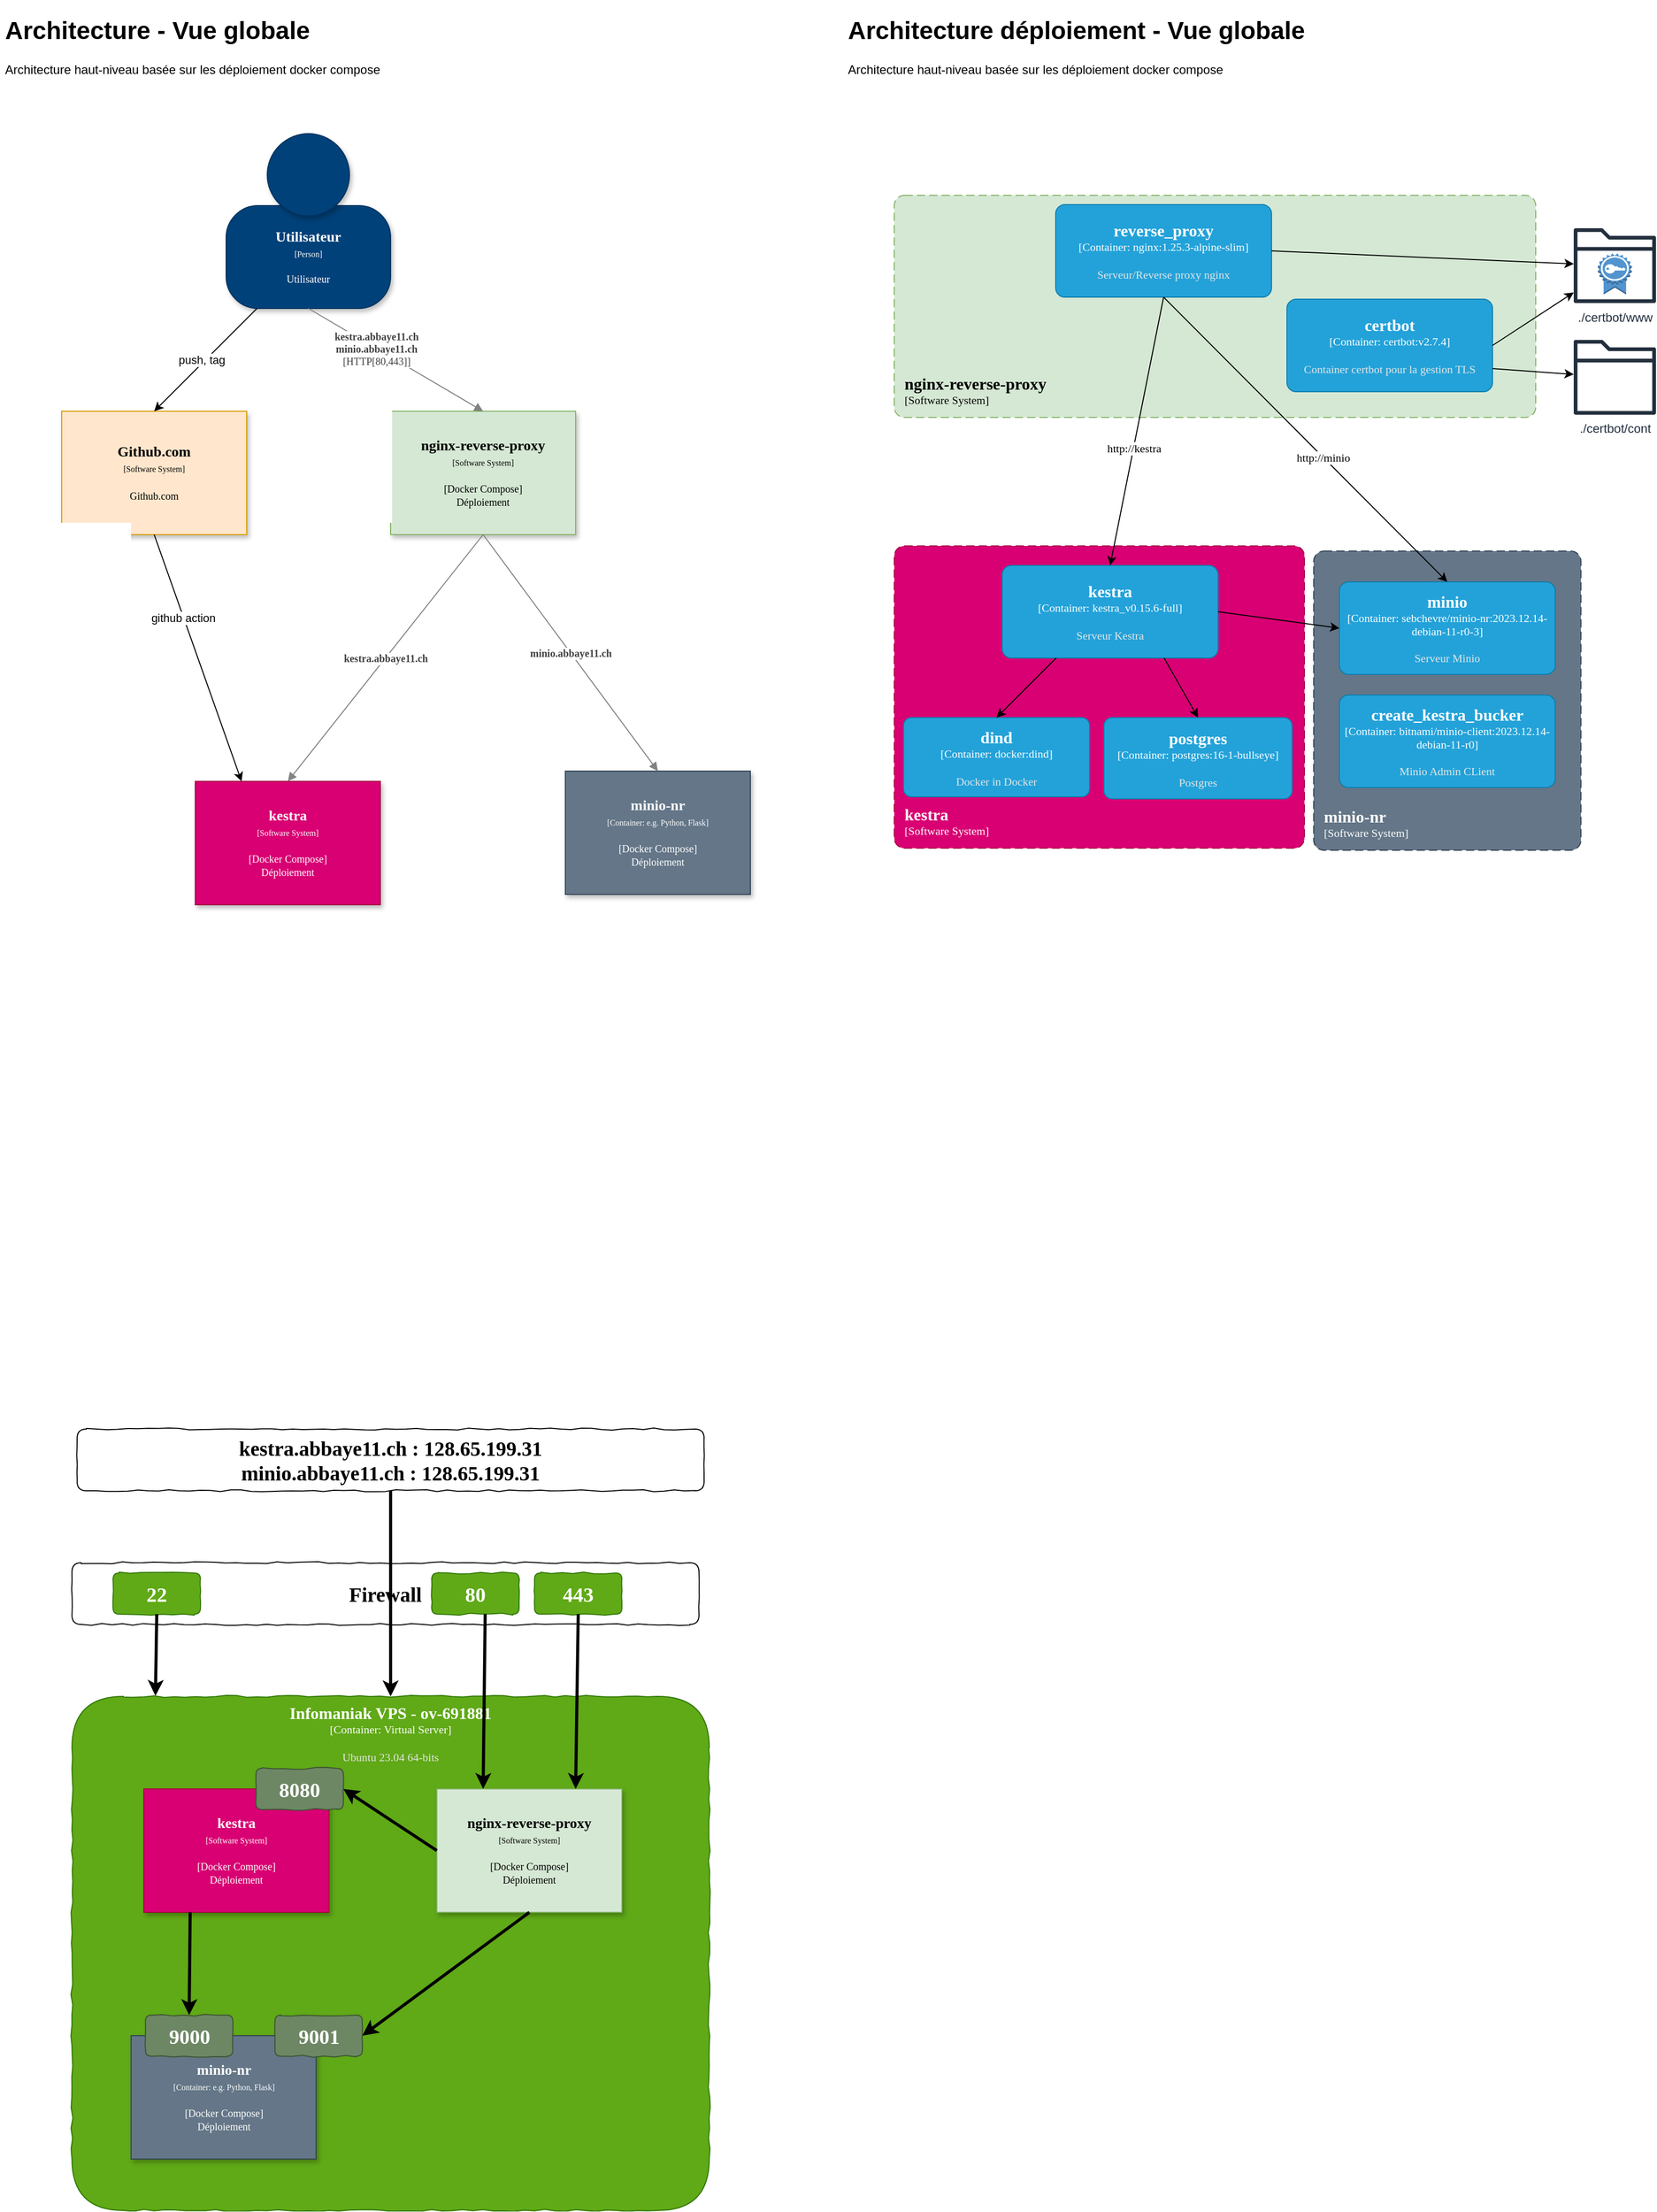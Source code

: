 <mxfile version="23.1.5" type="device" pages="7">
  <diagram id="5AV2yx2kL_ojxTBK8A9z" name="Page-2">
    <mxGraphModel dx="1267" dy="2023" grid="0" gridSize="10" guides="1" tooltips="1" connect="1" arrows="1" fold="1" page="1" pageScale="1" pageWidth="827" pageHeight="1169" math="0" shadow="0">
      <root>
        <mxCell id="0" />
        <mxCell id="1" parent="0" />
        <object placeholders="1" c4Name="nginx-reverse-proxy" c4Type="SystemScopeBoundary" c4Application="Software System" label="&lt;font style=&quot;font-size: 16px&quot;&gt;&lt;b&gt;&lt;div style=&quot;text-align: left&quot;&gt;%c4Name%&lt;/div&gt;&lt;/b&gt;&lt;/font&gt;&lt;div style=&quot;text-align: left&quot;&gt;[%c4Application%]&lt;/div&gt;" id="ebQpPg_UTsu2diB9N8m8-11">
          <mxCell style="rounded=1;fontSize=11;whiteSpace=wrap;html=1;dashed=1;arcSize=20;fillColor=#d5e8d4;strokeColor=#82b366;labelBackgroundColor=none;align=left;verticalAlign=bottom;labelBorderColor=none;spacingTop=0;spacing=10;dashPattern=8 4;metaEdit=1;rotatable=0;perimeter=rectanglePerimeter;noLabel=0;labelPadding=0;allowArrows=0;connectable=0;expand=0;recursiveResize=0;editable=1;pointerEvents=0;absoluteArcSize=1;points=[[0.25,0,0],[0.5,0,0],[0.75,0,0],[1,0.25,0],[1,0.5,0],[1,0.75,0],[0.75,1,0],[0.5,1,0],[0.25,1,0],[0,0.75,0],[0,0.5,0],[0,0.25,0]];fontFamily=Comic Sans MS;" vertex="1" parent="1">
            <mxGeometry x="890" y="-970" width="624" height="216" as="geometry" />
          </mxCell>
        </object>
        <object label="&lt;div&gt;&lt;span style=&quot;font-size: 14px&quot;&gt;&lt;b&gt;%name%&lt;/b&gt;&lt;/span&gt;&lt;/div&gt;&lt;div&gt;&lt;span style=&quot;font-size: 8px&quot;&gt;[Software System]&lt;/span&gt;&lt;/div&gt;&lt;div&gt;&lt;span style=&quot;font-size: 8px&quot;&gt;&lt;br&gt;&lt;/span&gt;&lt;/div&gt;&lt;div&gt;&lt;font size=&quot;1&quot;&gt;%description%&lt;/font&gt;&lt;/div&gt;" name="nginx-reverse-proxy" description="[Docker Compose]&#xa;Déploiement" ports="80, 443" placeholders="1" id="Vcw_pxPkx2uI8fqFtCrv-2">
          <mxCell style="rounded=0;whiteSpace=wrap;html=1;fillColor=#d5e8d4;strokeColor=#82b366;resizable=0;rotatable=0;metaEdit=1;shadow=1;glass=0;fontFamily=Comic Sans MS;fontSize=11;imageAspect=1;" parent="1" vertex="1">
            <mxGeometry x="400" y="-760" width="180" height="120" as="geometry" />
          </mxCell>
        </object>
        <object label="&lt;div&gt;&lt;span style=&quot;font-size: 14px&quot;&gt;&lt;b&gt;%name%&lt;/b&gt;&lt;/span&gt;&lt;/div&gt;&lt;div&gt;&lt;span style=&quot;font-size: 8px&quot;&gt;[Software System]&lt;/span&gt;&lt;/div&gt;&lt;div&gt;&lt;span style=&quot;font-size: 8px&quot;&gt;&lt;br&gt;&lt;/span&gt;&lt;/div&gt;&lt;div&gt;&lt;font size=&quot;1&quot;&gt;%description%&lt;/font&gt;&lt;/div&gt;" placeholders="1" name="kestra" description="[Docker Compose]&#xa;Déploiement" id="Vcw_pxPkx2uI8fqFtCrv-3">
          <mxCell style="rounded=0;whiteSpace=wrap;html=1;fillColor=#d80073;fontColor=#ffffff;strokeColor=#A50040;resizable=0;rotatable=0;metaEdit=1;shadow=1;glass=0;fontFamily=Comic Sans MS;fontSize=11;" parent="1" vertex="1">
            <mxGeometry x="210" y="-400" width="180" height="120" as="geometry" />
          </mxCell>
        </object>
        <object label="&lt;div&gt;&lt;span style=&quot;font-size: 14px&quot;&gt;&lt;b&gt;%name%&lt;/b&gt;&lt;/span&gt;&lt;/div&gt;&lt;div&gt;&lt;span style=&quot;font-size: 8px&quot;&gt;[Container: %technology%]&lt;/span&gt;&lt;/div&gt;&lt;div&gt;&lt;span style=&quot;font-size: 8px&quot;&gt;&lt;br&gt;&lt;/span&gt;&lt;/div&gt;&lt;div&gt;&lt;font size=&quot;1&quot;&gt;%description%&lt;/font&gt;&lt;/div&gt;" placeholders="1" name="minio-nr" technology="e.g. Python, Flask" description="[Docker Compose]&#xa;Déploiement" id="Vcw_pxPkx2uI8fqFtCrv-5">
          <mxCell style="rounded=0;whiteSpace=wrap;html=1;fillColor=#647687;fontColor=#ffffff;strokeColor=#314354;resizable=0;rotatable=0;metaEdit=1;shadow=1;glass=0;fontFamily=Comic Sans MS;fontSize=11;" parent="1" vertex="1">
            <mxGeometry x="570" y="-410" width="180" height="120" as="geometry" />
          </mxCell>
        </object>
        <object label="" placeholders="1" instruction="edit data of the lower shape within the group" id="Vcw_pxPkx2uI8fqFtCrv-8">
          <mxCell style="group;resizable=0;rotatable=0;shadow=1;glass=0;fontFamily=Comic Sans MS;fontSize=11;" parent="1" vertex="1" connectable="0">
            <mxGeometry x="240" y="-1030" width="160" height="170" as="geometry" />
          </mxCell>
        </object>
        <object label="&lt;div style=&quot;color: rgb(255 , 255 , 255) ; white-space: normal&quot;&gt;&lt;span style=&quot;font-size: 14px&quot;&gt;&lt;b&gt;%name%&lt;/b&gt;&lt;/span&gt;&lt;/div&gt;&lt;div style=&quot;color: rgb(255 , 255 , 255) ; white-space: normal&quot;&gt;&lt;font style=&quot;font-size: 8px&quot;&gt;[Person]&lt;/font&gt;&lt;/div&gt;&lt;div style=&quot;color: rgb(255 , 255 , 255) ; white-space: normal ; font-size: 8px&quot;&gt;&lt;span style=&quot;font-size: x-small&quot;&gt;&lt;br&gt;&lt;/span&gt;&lt;/div&gt;&lt;div style=&quot;color: rgb(255 , 255 , 255) ; white-space: normal&quot;&gt;&lt;font size=&quot;1&quot;&gt;%description%&lt;/font&gt;&lt;/div&gt;" name="Utilisateur" description="Utilisateur" placeholders="1" id="Vcw_pxPkx2uI8fqFtCrv-9">
          <mxCell style="rounded=1;whiteSpace=wrap;html=1;strokeColor=#00315C;fillColor=#004179;fontColor=#000000;arcSize=31;metaEdit=1;shadow=1;glass=0;fontFamily=Comic Sans MS;fontSize=11;" parent="Vcw_pxPkx2uI8fqFtCrv-8" vertex="1">
            <mxGeometry y="70" width="160" height="100" as="geometry" />
          </mxCell>
        </object>
        <mxCell id="Vcw_pxPkx2uI8fqFtCrv-10" value="" style="ellipse;whiteSpace=wrap;html=1;aspect=fixed;strokeColor=#00315C;fillColor=#004179;fontColor=#000000;shadow=1;glass=0;fontFamily=Comic Sans MS;fontSize=11;" parent="Vcw_pxPkx2uI8fqFtCrv-8" vertex="1">
          <mxGeometry x="40" width="80" height="80" as="geometry" />
        </mxCell>
        <object label="&lt;span style=&quot;font-size: 10px&quot;&gt;&lt;b&gt;%name%&lt;/b&gt;&lt;br&gt;[%technology%]&lt;br&gt;&lt;/span&gt;" placeholders="1" name="kestra.abbaye11.ch&#xa;minio.abbaye11.ch" technology="HTTP[80,443]" id="Vcw_pxPkx2uI8fqFtCrv-11">
          <mxCell style="endArrow=block;html=1;fontSize=10;fontColor=#404040;strokeWidth=1;endFill=1;strokeColor=#828282;elbow=vertical;metaEdit=1;rounded=0;fontFamily=Comic Sans MS;exitX=0.5;exitY=1;exitDx=0;exitDy=0;entryX=0.5;entryY=0;entryDx=0;entryDy=0;" parent="1" source="Vcw_pxPkx2uI8fqFtCrv-9" target="Vcw_pxPkx2uI8fqFtCrv-2" edge="1">
            <mxGeometry x="-0.231" width="50" height="50" relative="1" as="geometry">
              <mxPoint x="430" y="-610" as="sourcePoint" />
              <mxPoint x="630" y="-610" as="targetPoint" />
              <mxPoint as="offset" />
            </mxGeometry>
          </mxCell>
        </object>
        <object label="&lt;span style=&quot;font-size: 10px&quot;&gt;&lt;b&gt;%name%&lt;/b&gt;&lt;br&gt;&lt;/span&gt;" placeholders="1" name="kestra.abbaye11.ch" id="Vcw_pxPkx2uI8fqFtCrv-12">
          <mxCell style="endArrow=block;html=1;fontSize=10;fontColor=#404040;strokeWidth=1;endFill=1;strokeColor=#828282;elbow=vertical;metaEdit=1;rounded=0;fontFamily=Comic Sans MS;exitX=0.5;exitY=1;exitDx=0;exitDy=0;entryX=0.5;entryY=0;entryDx=0;entryDy=0;" parent="1" source="Vcw_pxPkx2uI8fqFtCrv-2" target="Vcw_pxPkx2uI8fqFtCrv-3" edge="1">
            <mxGeometry width="50" height="50" relative="1" as="geometry">
              <mxPoint x="430" y="-510" as="sourcePoint" />
              <mxPoint x="630" y="-510" as="targetPoint" />
            </mxGeometry>
          </mxCell>
        </object>
        <object label="&lt;div&gt;&lt;span style=&quot;font-size: 14px&quot;&gt;&lt;b&gt;%name%&lt;/b&gt;&lt;/span&gt;&lt;/div&gt;&lt;div&gt;&lt;span style=&quot;font-size: 8px&quot;&gt;[Software System]&lt;/span&gt;&lt;/div&gt;&lt;div&gt;&lt;span style=&quot;font-size: 8px&quot;&gt;&lt;br&gt;&lt;/span&gt;&lt;/div&gt;&lt;div&gt;&lt;font size=&quot;1&quot;&gt;%description%&lt;/font&gt;&lt;/div&gt;" placeholders="1" name="Github.com" description="Github.com" id="Vcw_pxPkx2uI8fqFtCrv-15">
          <mxCell style="rounded=0;whiteSpace=wrap;html=1;fillColor=#ffe6cc;strokeColor=#d79b00;resizable=0;rotatable=0;metaEdit=1;shadow=1;glass=0;fontFamily=Comic Sans MS;fontSize=11;" parent="1" vertex="1">
            <mxGeometry x="80" y="-760" width="180" height="120" as="geometry" />
          </mxCell>
        </object>
        <mxCell id="ebQpPg_UTsu2diB9N8m8-1" value="&lt;h1&gt;Architecture - Vue globale&lt;/h1&gt;&lt;p&gt;Architecture haut-niveau basée sur les déploiement docker compose&lt;/p&gt;" style="text;html=1;spacing=5;spacingTop=-20;whiteSpace=wrap;overflow=hidden;rounded=0;" vertex="1" parent="1">
          <mxGeometry x="20" y="-1150" width="620" height="120" as="geometry" />
        </mxCell>
        <object label="&lt;span style=&quot;font-size: 10px&quot;&gt;&lt;b&gt;%name%&lt;/b&gt;&lt;br&gt;&lt;/span&gt;" placeholders="1" name="minio.abbaye11.ch" id="ebQpPg_UTsu2diB9N8m8-2">
          <mxCell style="endArrow=block;html=1;fontSize=10;fontColor=#404040;strokeWidth=1;endFill=1;strokeColor=#828282;elbow=vertical;metaEdit=1;rounded=0;fontFamily=Comic Sans MS;exitX=0.5;exitY=1;exitDx=0;exitDy=0;entryX=0.5;entryY=0;entryDx=0;entryDy=0;" edge="1" parent="1" source="Vcw_pxPkx2uI8fqFtCrv-2" target="Vcw_pxPkx2uI8fqFtCrv-5">
            <mxGeometry width="50" height="50" relative="1" as="geometry">
              <mxPoint x="330" y="-550" as="sourcePoint" />
              <mxPoint x="220" y="-390" as="targetPoint" />
            </mxGeometry>
          </mxCell>
        </object>
        <mxCell id="ebQpPg_UTsu2diB9N8m8-3" value="&lt;h1&gt;Architecture déploiement - Vue globale&lt;/h1&gt;&lt;p&gt;Architecture haut-niveau basée sur les déploiement docker compose&lt;/p&gt;" style="text;html=1;spacing=5;spacingTop=-20;whiteSpace=wrap;overflow=hidden;rounded=0;" vertex="1" parent="1">
          <mxGeometry x="840" y="-1150" width="620" height="120" as="geometry" />
        </mxCell>
        <mxCell id="ebQpPg_UTsu2diB9N8m8-4" value="" style="endArrow=classic;html=1;rounded=0;entryX=0.5;entryY=0;entryDx=0;entryDy=0;" edge="1" parent="1" source="Vcw_pxPkx2uI8fqFtCrv-9" target="Vcw_pxPkx2uI8fqFtCrv-15">
          <mxGeometry width="50" height="50" relative="1" as="geometry">
            <mxPoint x="740" y="-520" as="sourcePoint" />
            <mxPoint x="790" y="-570" as="targetPoint" />
          </mxGeometry>
        </mxCell>
        <mxCell id="ebQpPg_UTsu2diB9N8m8-5" value="push, tag" style="edgeLabel;html=1;align=center;verticalAlign=middle;resizable=0;points=[];" vertex="1" connectable="0" parent="ebQpPg_UTsu2diB9N8m8-4">
          <mxGeometry x="0.045" y="-3" relative="1" as="geometry">
            <mxPoint as="offset" />
          </mxGeometry>
        </mxCell>
        <mxCell id="ebQpPg_UTsu2diB9N8m8-6" value="" style="endArrow=classic;html=1;rounded=0;exitX=0.5;exitY=1;exitDx=0;exitDy=0;entryX=0.25;entryY=0;entryDx=0;entryDy=0;" edge="1" parent="1" source="Vcw_pxPkx2uI8fqFtCrv-15" target="Vcw_pxPkx2uI8fqFtCrv-3">
          <mxGeometry width="50" height="50" relative="1" as="geometry">
            <mxPoint x="600" y="-540" as="sourcePoint" />
            <mxPoint x="720" y="-570" as="targetPoint" />
          </mxGeometry>
        </mxCell>
        <mxCell id="ebQpPg_UTsu2diB9N8m8-7" value="github action" style="edgeLabel;html=1;align=center;verticalAlign=middle;resizable=0;points=[];" vertex="1" connectable="0" parent="ebQpPg_UTsu2diB9N8m8-6">
          <mxGeometry x="-0.327" y="-1" relative="1" as="geometry">
            <mxPoint as="offset" />
          </mxGeometry>
        </mxCell>
        <object placeholders="1" c4Name="reverse_proxy" c4Type="Container" c4Technology="nginx:1.25.3-alpine-slim" c4Description="Serveur/Reverse proxy nginx" label="&lt;font style=&quot;font-size: 16px&quot;&gt;&lt;b&gt;%c4Name%&lt;/b&gt;&lt;/font&gt;&lt;div&gt;[%c4Type%: %c4Technology%]&lt;/div&gt;&lt;br&gt;&lt;div&gt;&lt;font style=&quot;font-size: 11px&quot;&gt;&lt;font color=&quot;#E6E6E6&quot;&gt;%c4Description%&lt;/font&gt;&lt;/font&gt;&lt;/div&gt;" id="ebQpPg_UTsu2diB9N8m8-9">
          <mxCell style="rounded=1;whiteSpace=wrap;html=1;fontSize=11;labelBackgroundColor=none;fillColor=#23A2D9;fontColor=#ffffff;align=center;arcSize=10;strokeColor=#0E7DAD;metaEdit=1;resizable=1;points=[[0.25,0,0],[0.5,0,0],[0.75,0,0],[1,0.25,0],[1,0.5,0],[1,0.75,0],[0.75,1,0],[0.5,1,0],[0.25,1,0],[0,0.75,0],[0,0.5,0],[0,0.25,0]];fontFamily=Comic Sans MS;" vertex="1" parent="1">
            <mxGeometry x="1047" y="-961" width="210" height="90" as="geometry" />
          </mxCell>
        </object>
        <object placeholders="1" c4Name="certbot" c4Type="Container" c4Technology="certbot:v2.7.4" c4Description="Container certbot pour la gestion TLS" label="&lt;font style=&quot;font-size: 16px&quot;&gt;&lt;b&gt;%c4Name%&lt;/b&gt;&lt;/font&gt;&lt;div&gt;[%c4Type%: %c4Technology%]&lt;/div&gt;&lt;br&gt;&lt;div&gt;&lt;font style=&quot;font-size: 11px&quot;&gt;&lt;font color=&quot;#E6E6E6&quot;&gt;%c4Description%&lt;/font&gt;&lt;/font&gt;&lt;/div&gt;" id="ebQpPg_UTsu2diB9N8m8-10">
          <mxCell style="rounded=1;whiteSpace=wrap;html=1;fontSize=11;labelBackgroundColor=none;fillColor=#23A2D9;fontColor=#ffffff;align=center;arcSize=10;strokeColor=#0E7DAD;metaEdit=1;resizable=1;points=[[0.25,0,0],[0.5,0,0],[0.75,0,0],[1,0.25,0],[1,0.5,0],[1,0.75,0],[0.75,1,0],[0.5,1,0],[0.25,1,0],[0,0.75,0],[0,0.5,0],[0,0.25,0]];fontFamily=Comic Sans MS;" vertex="1" parent="1">
            <mxGeometry x="1272" y="-869" width="200" height="90" as="geometry" />
          </mxCell>
        </object>
        <mxCell id="ebQpPg_UTsu2diB9N8m8-12" value="./certbot/cont" style="sketch=0;outlineConnect=0;fontColor=#232F3E;gradientColor=none;fillColor=#232F3D;strokeColor=none;dashed=0;verticalLabelPosition=bottom;verticalAlign=top;align=center;html=1;fontSize=12;fontStyle=0;aspect=fixed;pointerEvents=1;shape=mxgraph.aws4.folder;" vertex="1" parent="1">
          <mxGeometry x="1551" y="-829.41" width="80" height="72.82" as="geometry" />
        </mxCell>
        <mxCell id="ebQpPg_UTsu2diB9N8m8-13" value="./certbot/www&lt;div&gt;&lt;br/&gt;&lt;/div&gt;" style="sketch=0;outlineConnect=0;fontColor=#232F3E;gradientColor=none;fillColor=#232F3D;strokeColor=none;dashed=0;verticalLabelPosition=bottom;verticalAlign=top;align=center;html=1;fontSize=12;fontStyle=0;aspect=fixed;pointerEvents=1;shape=mxgraph.aws4.folder;" vertex="1" parent="1">
          <mxGeometry x="1551" y="-938.0" width="80" height="72.82" as="geometry" />
        </mxCell>
        <mxCell id="ebQpPg_UTsu2diB9N8m8-14" value="" style="endArrow=classic;html=1;rounded=0;exitX=1;exitY=0.75;exitDx=0;exitDy=0;exitPerimeter=0;fontFamily=Comic Sans MS;" edge="1" parent="1" source="ebQpPg_UTsu2diB9N8m8-10" target="ebQpPg_UTsu2diB9N8m8-12">
          <mxGeometry width="50" height="50" relative="1" as="geometry">
            <mxPoint x="1100" y="-710" as="sourcePoint" />
            <mxPoint x="1150" y="-760" as="targetPoint" />
          </mxGeometry>
        </mxCell>
        <mxCell id="ebQpPg_UTsu2diB9N8m8-15" value="" style="endArrow=classic;html=1;rounded=0;exitX=1;exitY=0.5;exitDx=0;exitDy=0;exitPerimeter=0;fontFamily=Comic Sans MS;" edge="1" parent="1" source="ebQpPg_UTsu2diB9N8m8-10" target="ebQpPg_UTsu2diB9N8m8-13">
          <mxGeometry width="50" height="50" relative="1" as="geometry">
            <mxPoint x="1235" y="-772" as="sourcePoint" />
            <mxPoint x="1350" y="-783" as="targetPoint" />
          </mxGeometry>
        </mxCell>
        <mxCell id="ebQpPg_UTsu2diB9N8m8-16" value="" style="endArrow=classic;html=1;rounded=0;exitX=1;exitY=0.5;exitDx=0;exitDy=0;exitPerimeter=0;fontFamily=Comic Sans MS;" edge="1" parent="1" source="ebQpPg_UTsu2diB9N8m8-9" target="ebQpPg_UTsu2diB9N8m8-13">
          <mxGeometry width="50" height="50" relative="1" as="geometry">
            <mxPoint x="1235" y="-795" as="sourcePoint" />
            <mxPoint x="1350" y="-869" as="targetPoint" />
          </mxGeometry>
        </mxCell>
        <mxCell id="ebQpPg_UTsu2diB9N8m8-17" value="" style="outlineConnect=0;dashed=0;verticalLabelPosition=bottom;verticalAlign=top;align=center;html=1;shape=mxgraph.aws3.certificate;fillColor=#5294CF;gradientColor=none;fontFamily=Comic Sans MS;" vertex="1" parent="1">
          <mxGeometry x="1574.5" y="-913.59" width="33" height="40" as="geometry" />
        </mxCell>
        <object placeholders="1" c4Name="kestra" c4Type="SystemScopeBoundary" c4Application="Software System" label="&lt;font style=&quot;font-size: 16px&quot;&gt;&lt;b&gt;&lt;div style=&quot;text-align: left&quot;&gt;%c4Name%&lt;/div&gt;&lt;/b&gt;&lt;/font&gt;&lt;div style=&quot;text-align: left&quot;&gt;[%c4Application%]&lt;/div&gt;" id="ebQpPg_UTsu2diB9N8m8-18">
          <mxCell style="rounded=1;fontSize=11;whiteSpace=wrap;html=1;dashed=1;arcSize=20;fillColor=#d80073;strokeColor=#A50040;fontColor=#ffffff;labelBackgroundColor=none;align=left;verticalAlign=bottom;labelBorderColor=none;spacingTop=0;spacing=10;dashPattern=8 4;metaEdit=1;rotatable=0;perimeter=rectanglePerimeter;noLabel=0;labelPadding=0;allowArrows=0;connectable=0;expand=0;recursiveResize=0;editable=1;pointerEvents=0;absoluteArcSize=1;points=[[0.25,0,0],[0.5,0,0],[0.75,0,0],[1,0.25,0],[1,0.5,0],[1,0.75,0],[0.75,1,0],[0.5,1,0],[0.25,1,0],[0,0.75,0],[0,0.5,0],[0,0.25,0]];fontFamily=Comic Sans MS;" vertex="1" parent="1">
            <mxGeometry x="890" y="-629" width="399" height="294" as="geometry" />
          </mxCell>
        </object>
        <object placeholders="1" c4Name="kestra" c4Type="Container" c4Technology="kestra_v0.15.6-full" c4Description="Serveur Kestra" label="&lt;font style=&quot;font-size: 16px&quot;&gt;&lt;b&gt;%c4Name%&lt;/b&gt;&lt;/font&gt;&lt;div&gt;[%c4Type%: %c4Technology%]&lt;/div&gt;&lt;br&gt;&lt;div&gt;&lt;font style=&quot;font-size: 11px&quot;&gt;&lt;font color=&quot;#E6E6E6&quot;&gt;%c4Description%&lt;/font&gt;&lt;/font&gt;&lt;/div&gt;" id="ebQpPg_UTsu2diB9N8m8-19">
          <mxCell style="rounded=1;whiteSpace=wrap;html=1;fontSize=11;labelBackgroundColor=none;fillColor=#23A2D9;fontColor=#ffffff;align=center;arcSize=10;strokeColor=#0E7DAD;metaEdit=1;resizable=1;points=[[0.25,0,0],[0.5,0,0],[0.75,0,0],[1,0.25,0],[1,0.5,0],[1,0.75,0],[0.75,1,0],[0.5,1,0],[0.25,1,0],[0,0.75,0],[0,0.5,0],[0,0.25,0]];fontFamily=Comic Sans MS;" vertex="1" parent="1">
            <mxGeometry x="995" y="-610" width="210" height="90" as="geometry" />
          </mxCell>
        </object>
        <object placeholders="1" c4Name="dind" c4Type="Container" c4Technology="docker:dind" c4Description="Docker in Docker" label="&lt;font style=&quot;font-size: 16px&quot;&gt;&lt;b&gt;%c4Name%&lt;/b&gt;&lt;/font&gt;&lt;div&gt;[%c4Type%: %c4Technology%]&lt;/div&gt;&lt;br&gt;&lt;div&gt;&lt;font style=&quot;font-size: 11px&quot;&gt;&lt;font color=&quot;#E6E6E6&quot;&gt;%c4Description%&lt;/font&gt;&lt;/font&gt;&lt;/div&gt;" id="ebQpPg_UTsu2diB9N8m8-20">
          <mxCell style="rounded=1;whiteSpace=wrap;html=1;fontSize=11;labelBackgroundColor=none;fillColor=#23A2D9;fontColor=#ffffff;align=center;arcSize=10;strokeColor=#0E7DAD;metaEdit=1;resizable=1;points=[[0.25,0,0],[0.5,0,0],[0.75,0,0],[1,0.25,0],[1,0.5,0],[1,0.75,0],[0.75,1,0],[0.5,1,0],[0.25,1,0],[0,0.75,0],[0,0.5,0],[0,0.25,0]];fontFamily=Comic Sans MS;" vertex="1" parent="1">
            <mxGeometry x="899" y="-462" width="181" height="77" as="geometry" />
          </mxCell>
        </object>
        <object placeholders="1" c4Name="postgres" c4Type="Container" c4Technology="postgres:16-1-bullseye" c4Description="Postgres" label="&lt;font style=&quot;font-size: 16px&quot;&gt;&lt;b&gt;%c4Name%&lt;/b&gt;&lt;/font&gt;&lt;div&gt;[%c4Type%: %c4Technology%]&lt;/div&gt;&lt;br&gt;&lt;div&gt;&lt;font style=&quot;font-size: 11px&quot;&gt;&lt;font color=&quot;#E6E6E6&quot;&gt;%c4Description%&lt;/font&gt;&lt;/font&gt;&lt;/div&gt;" id="ebQpPg_UTsu2diB9N8m8-21">
          <mxCell style="rounded=1;whiteSpace=wrap;html=1;fontSize=11;labelBackgroundColor=none;fillColor=#23A2D9;fontColor=#ffffff;align=center;arcSize=10;strokeColor=#0E7DAD;metaEdit=1;resizable=1;points=[[0.25,0,0],[0.5,0,0],[0.75,0,0],[1,0.25,0],[1,0.5,0],[1,0.75,0],[0.75,1,0],[0.5,1,0],[0.25,1,0],[0,0.75,0],[0,0.5,0],[0,0.25,0]];fontFamily=Comic Sans MS;" vertex="1" parent="1">
            <mxGeometry x="1094" y="-462" width="183" height="79" as="geometry" />
          </mxCell>
        </object>
        <object placeholders="1" c4Name="minio-nr" c4Type="SystemScopeBoundary" c4Application="Software System" label="&lt;font style=&quot;font-size: 16px&quot;&gt;&lt;b&gt;&lt;div style=&quot;text-align: left&quot;&gt;%c4Name%&lt;/div&gt;&lt;/b&gt;&lt;/font&gt;&lt;div style=&quot;text-align: left&quot;&gt;[%c4Application%]&lt;/div&gt;" id="ebQpPg_UTsu2diB9N8m8-22">
          <mxCell style="rounded=1;fontSize=11;whiteSpace=wrap;html=1;dashed=1;arcSize=20;fillColor=#647687;strokeColor=#314354;fontColor=#ffffff;labelBackgroundColor=none;align=left;verticalAlign=bottom;labelBorderColor=none;spacingTop=0;spacing=10;dashPattern=8 4;metaEdit=1;rotatable=0;perimeter=rectanglePerimeter;noLabel=0;labelPadding=0;allowArrows=0;connectable=0;expand=0;recursiveResize=0;editable=1;pointerEvents=0;absoluteArcSize=1;points=[[0.25,0,0],[0.5,0,0],[0.75,0,0],[1,0.25,0],[1,0.5,0],[1,0.75,0],[0.75,1,0],[0.5,1,0],[0.25,1,0],[0,0.75,0],[0,0.5,0],[0,0.25,0]];fontFamily=Comic Sans MS;" vertex="1" parent="1">
            <mxGeometry x="1298" y="-624" width="260" height="291" as="geometry" />
          </mxCell>
        </object>
        <object placeholders="1" c4Name="minio" c4Type="Container" c4Technology="sebchevre/minio-nr:2023.12.14-debian-11-r0-3" c4Description="Serveur Minio" label="&lt;font style=&quot;font-size: 16px&quot;&gt;&lt;b&gt;%c4Name%&lt;/b&gt;&lt;/font&gt;&lt;div&gt;[%c4Type%: %c4Technology%]&lt;/div&gt;&lt;br&gt;&lt;div&gt;&lt;font style=&quot;font-size: 11px&quot;&gt;&lt;font color=&quot;#E6E6E6&quot;&gt;%c4Description%&lt;/font&gt;&lt;/font&gt;&lt;/div&gt;" id="ebQpPg_UTsu2diB9N8m8-23">
          <mxCell style="rounded=1;whiteSpace=wrap;html=1;fontSize=11;labelBackgroundColor=none;fillColor=#23A2D9;fontColor=#ffffff;align=center;arcSize=10;strokeColor=#0E7DAD;metaEdit=1;resizable=1;points=[[0.25,0,0],[0.5,0,0],[0.75,0,0],[1,0.25,0],[1,0.5,0],[1,0.75,0],[0.75,1,0],[0.5,1,0],[0.25,1,0],[0,0.75,0],[0,0.5,0],[0,0.25,0]];fontFamily=Comic Sans MS;" vertex="1" parent="1">
            <mxGeometry x="1323" y="-594" width="210" height="90" as="geometry" />
          </mxCell>
        </object>
        <object placeholders="1" c4Name="create_kestra_bucker" c4Type="Container" c4Technology="bitnami/minio-client:2023.12.14-debian-11-r0" c4Description="Minio Admin CLient" label="&lt;font style=&quot;font-size: 16px&quot;&gt;&lt;b&gt;%c4Name%&lt;/b&gt;&lt;/font&gt;&lt;div&gt;[%c4Type%: %c4Technology%]&lt;/div&gt;&lt;br&gt;&lt;div&gt;&lt;font style=&quot;font-size: 11px&quot;&gt;&lt;font color=&quot;#E6E6E6&quot;&gt;%c4Description%&lt;/font&gt;&lt;/font&gt;&lt;/div&gt;" id="ebQpPg_UTsu2diB9N8m8-24">
          <mxCell style="rounded=1;whiteSpace=wrap;html=1;fontSize=11;labelBackgroundColor=none;fillColor=#23A2D9;fontColor=#ffffff;align=center;arcSize=10;strokeColor=#0E7DAD;metaEdit=1;resizable=1;points=[[0.25,0,0],[0.5,0,0],[0.75,0,0],[1,0.25,0],[1,0.5,0],[1,0.75,0],[0.75,1,0],[0.5,1,0],[0.25,1,0],[0,0.75,0],[0,0.5,0],[0,0.25,0]];fontFamily=Comic Sans MS;" vertex="1" parent="1">
            <mxGeometry x="1323" y="-484" width="210" height="90" as="geometry" />
          </mxCell>
        </object>
        <object placeholders="1" c4Name="Infomaniak VPS - ov-691881 " c4Type="Container" c4Technology="Virtual Server" c4Description="Ubuntu 23.04 64-bits" label="&lt;font style=&quot;font-size: 16px&quot;&gt;&lt;b&gt;%c4Name%&lt;/b&gt;&lt;/font&gt;&lt;div&gt;[%c4Type%: %c4Technology%]&lt;/div&gt;&lt;br&gt;&lt;div&gt;&lt;font style=&quot;font-size: 11px&quot;&gt;&lt;font color=&quot;#E6E6E6&quot;&gt;%c4Description%&lt;/font&gt;&lt;/font&gt;&lt;/div&gt;" id="85LmdbZgtBXUg3xD-tvl-2">
          <mxCell style="rounded=1;whiteSpace=wrap;html=1;fontSize=11;labelBackgroundColor=none;align=center;arcSize=10;metaEdit=1;resizable=1;points=[[0.25,0,0],[0.5,0,0],[0.75,0,0],[1,0.25,0],[1,0.5,0],[1,0.75,0],[0.75,1,0],[0.5,1,0],[0.25,1,0],[0,0.75,0],[0,0.5,0],[0,0.25,0]];fillColor=#60a917;fontColor=#ffffff;strokeColor=#2D7600;comic=1;fontFamily=Comic Sans MS;verticalAlign=top;" vertex="1" parent="1">
            <mxGeometry x="90" y="490" width="620" height="500" as="geometry" />
          </mxCell>
        </object>
        <mxCell id="85LmdbZgtBXUg3xD-tvl-3" value="Firewall" style="rounded=1;whiteSpace=wrap;html=1;fontStyle=1;fontSize=20;fontFamily=Comic Sans MS;comic=1;" vertex="1" parent="1">
          <mxGeometry x="90" y="360" width="610" height="60" as="geometry" />
        </mxCell>
        <mxCell id="85LmdbZgtBXUg3xD-tvl-4" value="80" style="rounded=1;whiteSpace=wrap;html=1;fontStyle=1;fontSize=20;fontFamily=Comic Sans MS;comic=1;fillColor=#60a917;fontColor=#ffffff;strokeColor=#2D7600;" vertex="1" parent="1">
          <mxGeometry x="440" y="370" width="85" height="40" as="geometry" />
        </mxCell>
        <mxCell id="85LmdbZgtBXUg3xD-tvl-5" value="22" style="rounded=1;whiteSpace=wrap;html=1;fontStyle=1;fontSize=20;fontFamily=Comic Sans MS;comic=1;fillColor=#60a917;fontColor=#ffffff;strokeColor=#2D7600;" vertex="1" parent="1">
          <mxGeometry x="130" y="370" width="85" height="40" as="geometry" />
        </mxCell>
        <mxCell id="85LmdbZgtBXUg3xD-tvl-6" value="443" style="rounded=1;whiteSpace=wrap;html=1;fontStyle=1;fontSize=20;fontFamily=Comic Sans MS;comic=1;fillColor=#60a917;fontColor=#ffffff;strokeColor=#2D7600;" vertex="1" parent="1">
          <mxGeometry x="540" y="370" width="85" height="40" as="geometry" />
        </mxCell>
        <object label="&lt;div&gt;&lt;span style=&quot;font-size: 14px&quot;&gt;&lt;b&gt;%name%&lt;/b&gt;&lt;/span&gt;&lt;/div&gt;&lt;div&gt;&lt;span style=&quot;font-size: 8px&quot;&gt;[Software System]&lt;/span&gt;&lt;/div&gt;&lt;div&gt;&lt;span style=&quot;font-size: 8px&quot;&gt;&lt;br&gt;&lt;/span&gt;&lt;/div&gt;&lt;div&gt;&lt;font size=&quot;1&quot;&gt;%description%&lt;/font&gt;&lt;/div&gt;" name="nginx-reverse-proxy" description="[Docker Compose]&#xa;Déploiement" ports="80, 443" placeholders="1" id="85LmdbZgtBXUg3xD-tvl-7">
          <mxCell style="rounded=0;whiteSpace=wrap;html=1;fillColor=#d5e8d4;strokeColor=#82b366;resizable=0;rotatable=0;metaEdit=1;shadow=1;glass=0;fontFamily=Comic Sans MS;fontSize=11;imageAspect=1;" vertex="1" parent="1">
            <mxGeometry x="445" y="580" width="180" height="120" as="geometry" />
          </mxCell>
        </object>
        <mxCell id="85LmdbZgtBXUg3xD-tvl-8" value="" style="endArrow=classic;html=1;rounded=0;exitX=0.5;exitY=1;exitDx=0;exitDy=0;entryX=0.131;entryY=-0.001;entryDx=0;entryDy=0;entryPerimeter=0;strokeWidth=3;" edge="1" parent="1" source="85LmdbZgtBXUg3xD-tvl-5" target="85LmdbZgtBXUg3xD-tvl-2">
          <mxGeometry width="50" height="50" relative="1" as="geometry">
            <mxPoint x="880" y="460" as="sourcePoint" />
            <mxPoint x="930" y="410" as="targetPoint" />
          </mxGeometry>
        </mxCell>
        <mxCell id="85LmdbZgtBXUg3xD-tvl-9" value="" style="endArrow=classic;html=1;rounded=0;exitX=0.5;exitY=1;exitDx=0;exitDy=0;entryX=0.25;entryY=0;entryDx=0;entryDy=0;strokeWidth=3;" edge="1" parent="1" target="85LmdbZgtBXUg3xD-tvl-7">
          <mxGeometry width="50" height="50" relative="1" as="geometry">
            <mxPoint x="492" y="410" as="sourcePoint" />
            <mxPoint x="490" y="491" as="targetPoint" />
          </mxGeometry>
        </mxCell>
        <mxCell id="85LmdbZgtBXUg3xD-tvl-10" value="" style="endArrow=classic;html=1;rounded=0;exitX=0.5;exitY=1;exitDx=0;exitDy=0;entryX=0.75;entryY=0;entryDx=0;entryDy=0;strokeWidth=3;" edge="1" parent="1" source="85LmdbZgtBXUg3xD-tvl-6" target="85LmdbZgtBXUg3xD-tvl-7">
          <mxGeometry width="50" height="50" relative="1" as="geometry">
            <mxPoint x="502" y="420" as="sourcePoint" />
            <mxPoint x="485" y="590" as="targetPoint" />
          </mxGeometry>
        </mxCell>
        <object label="&lt;div&gt;&lt;span style=&quot;font-size: 14px&quot;&gt;&lt;b&gt;%name%&lt;/b&gt;&lt;/span&gt;&lt;/div&gt;&lt;div&gt;&lt;span style=&quot;font-size: 8px&quot;&gt;[Software System]&lt;/span&gt;&lt;/div&gt;&lt;div&gt;&lt;span style=&quot;font-size: 8px&quot;&gt;&lt;br&gt;&lt;/span&gt;&lt;/div&gt;&lt;div&gt;&lt;font size=&quot;1&quot;&gt;%description%&lt;/font&gt;&lt;/div&gt;" placeholders="1" name="kestra" description="[Docker Compose]&#xa;Déploiement" id="85LmdbZgtBXUg3xD-tvl-11">
          <mxCell style="rounded=0;whiteSpace=wrap;html=1;fillColor=#d80073;fontColor=#ffffff;strokeColor=#A50040;resizable=0;rotatable=0;metaEdit=1;shadow=1;glass=0;fontFamily=Comic Sans MS;fontSize=11;" vertex="1" parent="1">
            <mxGeometry x="160" y="580" width="180" height="120" as="geometry" />
          </mxCell>
        </object>
        <mxCell id="85LmdbZgtBXUg3xD-tvl-12" value="8080" style="rounded=1;whiteSpace=wrap;html=1;fontStyle=1;fontSize=20;fontFamily=Comic Sans MS;comic=1;fillColor=#6d8764;fontColor=#ffffff;strokeColor=#3A5431;" vertex="1" parent="1">
          <mxGeometry x="269" y="560" width="85" height="40" as="geometry" />
        </mxCell>
        <object label="&lt;div&gt;&lt;span style=&quot;font-size: 14px&quot;&gt;&lt;b&gt;%name%&lt;/b&gt;&lt;/span&gt;&lt;/div&gt;&lt;div&gt;&lt;span style=&quot;font-size: 8px&quot;&gt;[Container: %technology%]&lt;/span&gt;&lt;/div&gt;&lt;div&gt;&lt;span style=&quot;font-size: 8px&quot;&gt;&lt;br&gt;&lt;/span&gt;&lt;/div&gt;&lt;div&gt;&lt;font size=&quot;1&quot;&gt;%description%&lt;/font&gt;&lt;/div&gt;" placeholders="1" name="minio-nr" technology="e.g. Python, Flask" description="[Docker Compose]&#xa;Déploiement" id="85LmdbZgtBXUg3xD-tvl-13">
          <mxCell style="rounded=0;whiteSpace=wrap;html=1;fillColor=#647687;fontColor=#ffffff;strokeColor=#314354;resizable=0;rotatable=0;metaEdit=1;shadow=1;glass=0;fontFamily=Comic Sans MS;fontSize=11;" vertex="1" parent="1">
            <mxGeometry x="147.5" y="820" width="180" height="120" as="geometry" />
          </mxCell>
        </object>
        <mxCell id="85LmdbZgtBXUg3xD-tvl-14" value="9001" style="rounded=1;whiteSpace=wrap;html=1;fontStyle=1;fontSize=20;fontFamily=Comic Sans MS;comic=1;fillColor=#6d8764;fontColor=#ffffff;strokeColor=#3A5431;" vertex="1" parent="1">
          <mxGeometry x="287.5" y="800" width="85" height="40" as="geometry" />
        </mxCell>
        <mxCell id="85LmdbZgtBXUg3xD-tvl-15" value="9000" style="rounded=1;whiteSpace=wrap;html=1;fontStyle=1;fontSize=20;fontFamily=Comic Sans MS;comic=1;fillColor=#6d8764;fontColor=#ffffff;strokeColor=#3A5431;" vertex="1" parent="1">
          <mxGeometry x="161.5" y="800" width="85" height="40" as="geometry" />
        </mxCell>
        <mxCell id="85LmdbZgtBXUg3xD-tvl-16" value="" style="endArrow=classic;html=1;rounded=0;exitX=0;exitY=0.5;exitDx=0;exitDy=0;entryX=1;entryY=0.5;entryDx=0;entryDy=0;strokeWidth=3;" edge="1" parent="1" source="85LmdbZgtBXUg3xD-tvl-7" target="85LmdbZgtBXUg3xD-tvl-12">
          <mxGeometry width="50" height="50" relative="1" as="geometry">
            <mxPoint x="593" y="420" as="sourcePoint" />
            <mxPoint x="590" y="590" as="targetPoint" />
          </mxGeometry>
        </mxCell>
        <mxCell id="85LmdbZgtBXUg3xD-tvl-17" value="" style="endArrow=classic;html=1;rounded=0;exitX=0.5;exitY=1;exitDx=0;exitDy=0;entryX=1;entryY=0.5;entryDx=0;entryDy=0;strokeWidth=3;" edge="1" parent="1" source="85LmdbZgtBXUg3xD-tvl-7" target="85LmdbZgtBXUg3xD-tvl-14">
          <mxGeometry width="50" height="50" relative="1" as="geometry">
            <mxPoint x="603" y="430" as="sourcePoint" />
            <mxPoint x="600" y="600" as="targetPoint" />
          </mxGeometry>
        </mxCell>
        <mxCell id="85LmdbZgtBXUg3xD-tvl-18" value="" style="endArrow=classic;html=1;rounded=0;exitX=0.25;exitY=1;exitDx=0;exitDy=0;entryX=0.5;entryY=0;entryDx=0;entryDy=0;strokeWidth=3;" edge="1" parent="1" source="85LmdbZgtBXUg3xD-tvl-11" target="85LmdbZgtBXUg3xD-tvl-15">
          <mxGeometry width="50" height="50" relative="1" as="geometry">
            <mxPoint x="545" y="710" as="sourcePoint" />
            <mxPoint x="383" y="830" as="targetPoint" />
          </mxGeometry>
        </mxCell>
        <mxCell id="85LmdbZgtBXUg3xD-tvl-21" value="" style="endArrow=classic;html=1;rounded=0;exitX=0.5;exitY=1;exitDx=0;exitDy=0;entryX=0.5;entryY=0;entryDx=0;entryDy=0;strokeWidth=3;entryPerimeter=0;" edge="1" parent="1" source="85LmdbZgtBXUg3xD-tvl-20" target="85LmdbZgtBXUg3xD-tvl-2">
          <mxGeometry width="50" height="50" relative="1" as="geometry">
            <mxPoint x="593" y="420" as="sourcePoint" />
            <mxPoint x="590" y="590" as="targetPoint" />
          </mxGeometry>
        </mxCell>
        <mxCell id="85LmdbZgtBXUg3xD-tvl-20" value="kestra.abbaye11.ch : 128.65.199.31&lt;br&gt;minio.abbaye11.ch : 128.65.199.31" style="rounded=1;whiteSpace=wrap;html=1;fontStyle=1;fontSize=20;fontFamily=Comic Sans MS;comic=1;" vertex="1" parent="1">
          <mxGeometry x="95" y="230" width="610" height="60" as="geometry" />
        </mxCell>
        <mxCell id="85LmdbZgtBXUg3xD-tvl-23" value="" style="endArrow=classic;html=1;rounded=0;exitX=0.5;exitY=1;exitDx=0;exitDy=0;exitPerimeter=0;entryX=0.5;entryY=0;entryDx=0;entryDy=0;entryPerimeter=0;fontFamily=Comic Sans MS;" edge="1" parent="1" source="ebQpPg_UTsu2diB9N8m8-9" target="ebQpPg_UTsu2diB9N8m8-19">
          <mxGeometry width="50" height="50" relative="1" as="geometry">
            <mxPoint x="1043" y="-624" as="sourcePoint" />
            <mxPoint x="1093" y="-674" as="targetPoint" />
          </mxGeometry>
        </mxCell>
        <mxCell id="85LmdbZgtBXUg3xD-tvl-24" value="http://kestra" style="edgeLabel;html=1;align=center;verticalAlign=middle;resizable=0;points=[];fontFamily=Comic Sans MS;" vertex="1" connectable="0" parent="85LmdbZgtBXUg3xD-tvl-23">
          <mxGeometry x="0.123" relative="1" as="geometry">
            <mxPoint as="offset" />
          </mxGeometry>
        </mxCell>
        <mxCell id="85LmdbZgtBXUg3xD-tvl-25" value="" style="endArrow=classic;html=1;rounded=0;exitX=0.5;exitY=1;exitDx=0;exitDy=0;exitPerimeter=0;entryX=0.5;entryY=0;entryDx=0;entryDy=0;entryPerimeter=0;fontFamily=Comic Sans MS;" edge="1" parent="1" source="ebQpPg_UTsu2diB9N8m8-9" target="ebQpPg_UTsu2diB9N8m8-23">
          <mxGeometry width="50" height="50" relative="1" as="geometry">
            <mxPoint x="1162" y="-861" as="sourcePoint" />
            <mxPoint x="1025" y="-599" as="targetPoint" />
          </mxGeometry>
        </mxCell>
        <mxCell id="85LmdbZgtBXUg3xD-tvl-26" value="http://minio" style="edgeLabel;html=1;align=center;verticalAlign=middle;resizable=0;points=[];fontFamily=Comic Sans MS;" vertex="1" connectable="0" parent="85LmdbZgtBXUg3xD-tvl-25">
          <mxGeometry x="0.123" relative="1" as="geometry">
            <mxPoint as="offset" />
          </mxGeometry>
        </mxCell>
        <mxCell id="85LmdbZgtBXUg3xD-tvl-27" value="" style="endArrow=classic;html=1;rounded=0;exitX=0.25;exitY=1;exitDx=0;exitDy=0;exitPerimeter=0;entryX=0.5;entryY=0;entryDx=0;entryDy=0;entryPerimeter=0;fontFamily=Comic Sans MS;" edge="1" parent="1" source="ebQpPg_UTsu2diB9N8m8-19" target="ebQpPg_UTsu2diB9N8m8-20">
          <mxGeometry width="50" height="50" relative="1" as="geometry">
            <mxPoint x="1162" y="-861" as="sourcePoint" />
            <mxPoint x="1110" y="-600" as="targetPoint" />
          </mxGeometry>
        </mxCell>
        <mxCell id="85LmdbZgtBXUg3xD-tvl-29" value="" style="endArrow=classic;html=1;rounded=0;exitX=0.75;exitY=1;exitDx=0;exitDy=0;exitPerimeter=0;entryX=0.5;entryY=0;entryDx=0;entryDy=0;entryPerimeter=0;fontFamily=Comic Sans MS;" edge="1" parent="1" source="ebQpPg_UTsu2diB9N8m8-19" target="ebQpPg_UTsu2diB9N8m8-21">
          <mxGeometry width="50" height="50" relative="1" as="geometry">
            <mxPoint x="1058" y="-510" as="sourcePoint" />
            <mxPoint x="1000" y="-452" as="targetPoint" />
          </mxGeometry>
        </mxCell>
        <mxCell id="85LmdbZgtBXUg3xD-tvl-30" value="" style="endArrow=classic;html=1;rounded=0;exitX=1;exitY=0.5;exitDx=0;exitDy=0;exitPerimeter=0;entryX=0;entryY=0.5;entryDx=0;entryDy=0;entryPerimeter=0;fontFamily=Comic Sans MS;" edge="1" parent="1" source="ebQpPg_UTsu2diB9N8m8-19" target="ebQpPg_UTsu2diB9N8m8-23">
          <mxGeometry width="50" height="50" relative="1" as="geometry">
            <mxPoint x="1068" y="-500" as="sourcePoint" />
            <mxPoint x="1010" y="-442" as="targetPoint" />
          </mxGeometry>
        </mxCell>
      </root>
    </mxGraphModel>
  </diagram>
  <diagram id="Hoe8-7HgG1vpurcCDEgW" name="kestra-compose">
    <mxGraphModel dx="1267" dy="854" grid="1" gridSize="10" guides="1" tooltips="1" connect="1" arrows="1" fold="1" page="1" pageScale="1" pageWidth="827" pageHeight="1169" math="0" shadow="0">
      <root>
        <mxCell id="0" />
        <mxCell id="1" parent="0" />
        <object label="&lt;div&gt;&lt;span style=&quot;font-size: 14px&quot;&gt;&lt;b&gt;%name%&lt;/b&gt;&lt;/span&gt;&lt;/div&gt;&lt;div&gt;&lt;span style=&quot;font-size: 8px&quot;&gt;[Container: %technology%]&lt;/span&gt;&lt;/div&gt;&lt;div&gt;&lt;span style=&quot;font-size: 8px&quot;&gt;&lt;br&gt;&lt;/span&gt;&lt;/div&gt;&lt;div&gt;&lt;font size=&quot;1&quot;&gt;%description%&lt;/font&gt;&lt;/div&gt;" placeholders="1" name="Kestra-full" technology="kestra/kestra:latest-full" description="Description" id="ZLvlW6HvT2CZMMLVYhQ6-1">
          <mxCell style="rounded=0;whiteSpace=wrap;html=1;fillColor=#d5e8d4;strokeColor=#82b366;resizable=0;rotatable=0;metaEdit=1;shadow=1;glass=0;fontFamily=Comic Sans MS;fontSize=11;" parent="1" vertex="1">
            <mxGeometry x="350" y="220" width="180" height="120" as="geometry" />
          </mxCell>
        </object>
        <object label="&lt;div&gt;&lt;span style=&quot;font-size: 14px&quot;&gt;&lt;b&gt;%name%&lt;/b&gt;&lt;/span&gt;&lt;/div&gt;&lt;div&gt;&lt;span style=&quot;font-size: 8px&quot;&gt;[Container: %technology%]&lt;/span&gt;&lt;/div&gt;&lt;div&gt;&lt;span style=&quot;font-size: 8px&quot;&gt;&lt;br&gt;&lt;/span&gt;&lt;/div&gt;&lt;div&gt;&lt;font size=&quot;1&quot;&gt;%description%&lt;/font&gt;&lt;/div&gt;" placeholders="1" name="Postgres" technology="postgres" description="Description" id="ZLvlW6HvT2CZMMLVYhQ6-2">
          <mxCell style="rounded=0;whiteSpace=wrap;html=1;fillColor=#d5e8d4;strokeColor=#82b366;resizable=0;rotatable=0;metaEdit=1;shadow=1;glass=0;fontFamily=Comic Sans MS;fontSize=11;" parent="1" vertex="1">
            <mxGeometry x="190" y="440" width="180" height="120" as="geometry" />
          </mxCell>
        </object>
        <object label="&lt;div&gt;&lt;span style=&quot;font-size: 14px&quot;&gt;&lt;b&gt;%name%&lt;/b&gt;&lt;/span&gt;&lt;/div&gt;&lt;div&gt;&lt;span style=&quot;font-size: 8px&quot;&gt;[Container: %technology%]&lt;/span&gt;&lt;/div&gt;&lt;div&gt;&lt;span style=&quot;font-size: 8px&quot;&gt;&lt;br&gt;&lt;/span&gt;&lt;/div&gt;&lt;div&gt;&lt;font size=&quot;1&quot;&gt;%description%&lt;/font&gt;&lt;/div&gt;" placeholders="1" name="Minio" technology="quay.io/minio/minio" description="Description" id="ZLvlW6HvT2CZMMLVYhQ6-3">
          <mxCell style="rounded=0;whiteSpace=wrap;html=1;fillColor=#d5e8d4;strokeColor=#82b366;resizable=0;rotatable=0;metaEdit=1;shadow=1;glass=0;fontFamily=Comic Sans MS;fontSize=11;" parent="1" vertex="1">
            <mxGeometry x="530" y="445" width="180" height="120" as="geometry" />
          </mxCell>
        </object>
        <mxCell id="EVMJW-r_kvclWcFlknhl-2" value="TCP:5432" style="shape=parallelogram;perimeter=parallelogramPerimeter;whiteSpace=wrap;html=1;fixedSize=1;shadow=1;glass=0;fontFamily=Comic Sans MS;fontSize=8;fontStyle=1" parent="1" vertex="1">
          <mxGeometry x="235" y="430" width="90" height="20" as="geometry" />
        </mxCell>
        <mxCell id="EVMJW-r_kvclWcFlknhl-3" value="TCP:9000" style="shape=parallelogram;perimeter=parallelogramPerimeter;whiteSpace=wrap;html=1;fixedSize=1;shadow=1;glass=0;fontFamily=Comic Sans MS;fontSize=8;fontStyle=1" parent="1" vertex="1">
          <mxGeometry x="530" y="435" width="90" height="20" as="geometry" />
        </mxCell>
        <mxCell id="EVMJW-r_kvclWcFlknhl-4" value="TCP:9001" style="shape=parallelogram;perimeter=parallelogramPerimeter;whiteSpace=wrap;html=1;fixedSize=1;shadow=1;glass=0;fontFamily=Comic Sans MS;fontSize=8;fontStyle=1" parent="1" vertex="1">
          <mxGeometry x="630" y="435" width="90" height="20" as="geometry" />
        </mxCell>
        <mxCell id="EVMJW-r_kvclWcFlknhl-5" value="TCP:8080" style="shape=parallelogram;perimeter=parallelogramPerimeter;whiteSpace=wrap;html=1;fixedSize=1;shadow=1;glass=0;fontFamily=Comic Sans MS;fontSize=8;fontStyle=1" parent="1" vertex="1">
          <mxGeometry x="350" y="210" width="90" height="20" as="geometry" />
        </mxCell>
        <mxCell id="EVMJW-r_kvclWcFlknhl-6" value="TCP:8081" style="shape=parallelogram;perimeter=parallelogramPerimeter;whiteSpace=wrap;html=1;fixedSize=1;shadow=1;glass=0;fontFamily=Comic Sans MS;fontSize=8;fontStyle=1" parent="1" vertex="1">
          <mxGeometry x="450" y="210" width="90" height="20" as="geometry" />
        </mxCell>
        <object label="&lt;b&gt;%name%&lt;/b&gt;&lt;br style=&quot;font-size: 10px&quot;&gt;[%technology%]" placeholders="1" name="Document access" technology="TCP" id="EVMJW-r_kvclWcFlknhl-7">
          <mxCell style="endArrow=block;html=1;fontSize=10;fontColor=#404040;strokeWidth=1;endFill=1;dashed=1;dashPattern=8 8;strokeColor=#828282;elbow=vertical;metaEdit=1;rounded=0;fontFamily=Comic Sans MS;exitX=0.75;exitY=1;exitDx=0;exitDy=0;entryX=0.5;entryY=0;entryDx=0;entryDy=0;" parent="1" source="ZLvlW6HvT2CZMMLVYhQ6-1" target="EVMJW-r_kvclWcFlknhl-3" edge="1">
            <mxGeometry width="50" height="50" relative="1" as="geometry">
              <mxPoint x="470" y="360" as="sourcePoint" />
              <mxPoint x="670" y="360" as="targetPoint" />
            </mxGeometry>
          </mxCell>
        </object>
        <object label="&lt;b&gt;%name%&lt;/b&gt;&lt;br style=&quot;font-size: 10px&quot;&gt;[%technology%]" placeholders="1" name="Db access" technology="JDBC" id="EVMJW-r_kvclWcFlknhl-8">
          <mxCell style="endArrow=block;html=1;fontSize=10;fontColor=#404040;strokeWidth=1;endFill=1;dashed=1;dashPattern=8 8;strokeColor=#828282;elbow=vertical;metaEdit=1;rounded=0;fontFamily=Comic Sans MS;exitX=0.25;exitY=1;exitDx=0;exitDy=0;" parent="1" source="ZLvlW6HvT2CZMMLVYhQ6-1" target="EVMJW-r_kvclWcFlknhl-2" edge="1">
            <mxGeometry width="50" height="50" relative="1" as="geometry">
              <mxPoint x="470" y="360" as="sourcePoint" />
              <mxPoint x="670" y="360" as="targetPoint" />
            </mxGeometry>
          </mxCell>
        </object>
      </root>
    </mxGraphModel>
  </diagram>
  <diagram id="WuZsDIPsy-nakT3eJZJk" name="GitHub.com">
    <mxGraphModel dx="1267" dy="924" grid="1" gridSize="10" guides="1" tooltips="1" connect="1" arrows="1" fold="1" page="1" pageScale="1" pageWidth="827" pageHeight="1169" math="0" shadow="0">
      <root>
        <mxCell id="0" />
        <mxCell id="1" parent="0" />
        <mxCell id="Bnw5Y2rvq2sI8T-70iUb-9" value="&lt;h1&gt;Git architecture&lt;/h1&gt;&lt;p&gt;Architecture des repository github&lt;/p&gt;" style="text;html=1;strokeColor=none;fillColor=none;spacing=5;spacingTop=-20;whiteSpace=wrap;overflow=hidden;rounded=0;comic=1;" parent="1" vertex="1">
          <mxGeometry x="30" y="20" width="190" height="120" as="geometry" />
        </mxCell>
        <object placeholders="1" c4Name="Github.com [Abbaye11]" c4Type="GitHub organisation" c4Description="Description of software system." label="&lt;font style=&quot;font-size: 16px&quot;&gt;&lt;b&gt;%c4Name%&lt;/b&gt;&lt;/font&gt;&lt;div&gt;[%c4Type%]&lt;/div&gt;&lt;br&gt;&lt;div&gt;&lt;font style=&quot;font-size: 11px&quot;&gt;&lt;font color=&quot;#cccccc&quot;&gt;%c4Description%&lt;/font&gt;&lt;/div&gt;" id="Bnw5Y2rvq2sI8T-70iUb-10">
          <mxCell style="rounded=1;whiteSpace=wrap;html=1;labelBackgroundColor=none;fillColor=#1061B0;fontColor=#ffffff;align=center;arcSize=10;strokeColor=#0D5091;metaEdit=1;resizable=0;points=[[0.25,0,0],[0.5,0,0],[0.75,0,0],[1,0.25,0],[1,0.5,0],[1,0.75,0],[0.75,1,0],[0.5,1,0],[0.25,1,0],[0,0.75,0],[0,0.5,0],[0,0.25,0]];comic=1;" parent="1" vertex="1">
            <mxGeometry x="50" y="130" width="240" height="120" as="geometry" />
          </mxCell>
        </object>
        <object placeholders="1" c4Name="kestra" c4Type="Container" c4Technology="Repository privé" c4Description="kestra" label="&lt;font style=&quot;font-size: 16px&quot;&gt;&lt;b&gt;%c4Name%&lt;/b&gt;&lt;/font&gt;&lt;div&gt;[%c4Type%: %c4Technology%]&lt;/div&gt;&lt;br&gt;&lt;div&gt;&lt;font style=&quot;font-size: 11px&quot;&gt;&lt;font color=&quot;#E6E6E6&quot;&gt;%c4Description%&lt;/font&gt;&lt;/div&gt;" id="Bnw5Y2rvq2sI8T-70iUb-11">
          <mxCell style="rounded=1;whiteSpace=wrap;html=1;fontSize=11;labelBackgroundColor=none;fillColor=#23A2D9;fontColor=#ffffff;align=center;arcSize=10;strokeColor=#0E7DAD;metaEdit=1;resizable=0;points=[[0.25,0,0],[0.5,0,0],[0.75,0,0],[1,0.25,0],[1,0.5,0],[1,0.75,0],[0.75,1,0],[0.5,1,0],[0.25,1,0],[0,0.75,0],[0,0.5,0],[0,0.25,0]];comic=1;" parent="1" vertex="1">
            <mxGeometry x="440" y="40" width="240" height="120" as="geometry" />
          </mxCell>
        </object>
        <object placeholders="1" c4Name="nginx-reverse-proxy" c4Type="Container" c4Technology="Repository privé" c4Description="Description of container role/responsibility." label="&lt;font style=&quot;font-size: 16px&quot;&gt;&lt;b&gt;%c4Name%&lt;/b&gt;&lt;/font&gt;&lt;div&gt;[%c4Type%: %c4Technology%]&lt;/div&gt;&lt;br&gt;&lt;div&gt;&lt;font style=&quot;font-size: 11px&quot;&gt;&lt;font color=&quot;#E6E6E6&quot;&gt;%c4Description%&lt;/font&gt;&lt;/div&gt;" id="Bnw5Y2rvq2sI8T-70iUb-12">
          <mxCell style="rounded=1;whiteSpace=wrap;html=1;fontSize=11;labelBackgroundColor=none;fillColor=#23A2D9;fontColor=#ffffff;align=center;arcSize=10;strokeColor=#0E7DAD;metaEdit=1;resizable=0;points=[[0.25,0,0],[0.5,0,0],[0.75,0,0],[1,0.25,0],[1,0.5,0],[1,0.75,0],[0.75,1,0],[0.5,1,0],[0.25,1,0],[0,0.75,0],[0,0.5,0],[0,0.25,0]];comic=1;" parent="1" vertex="1">
            <mxGeometry x="440" y="190" width="240" height="120" as="geometry" />
          </mxCell>
        </object>
        <object placeholders="1" c4Type="Relationship" c4Description="" label="&lt;div style=&quot;text-align: left&quot;&gt;&lt;div style=&quot;text-align: center&quot;&gt;&lt;b&gt;%c4Description%&lt;/b&gt;&lt;/div&gt;" id="Bnw5Y2rvq2sI8T-70iUb-13">
          <mxCell style="endArrow=blockThin;html=1;fontSize=10;fontColor=#404040;strokeWidth=1;endFill=1;strokeColor=#828282;elbow=vertical;metaEdit=1;endSize=14;startSize=14;jumpStyle=arc;jumpSize=16;rounded=0;entryX=0;entryY=0.5;entryDx=0;entryDy=0;entryPerimeter=0;comic=1;" parent="1" source="Bnw5Y2rvq2sI8T-70iUb-10" target="Bnw5Y2rvq2sI8T-70iUb-11" edge="1">
            <mxGeometry width="240" relative="1" as="geometry">
              <mxPoint x="250" y="300" as="sourcePoint" />
              <mxPoint x="510" y="340" as="targetPoint" />
            </mxGeometry>
          </mxCell>
        </object>
        <object placeholders="1" c4Type="Relationship" c4Description="" label="&lt;div style=&quot;text-align: left&quot;&gt;&lt;div style=&quot;text-align: center&quot;&gt;&lt;b&gt;%c4Description%&lt;/b&gt;&lt;/div&gt;" id="Bnw5Y2rvq2sI8T-70iUb-14">
          <mxCell style="endArrow=blockThin;html=1;fontSize=10;fontColor=#404040;strokeWidth=1;endFill=1;strokeColor=#828282;elbow=vertical;metaEdit=1;endSize=14;startSize=14;jumpStyle=arc;jumpSize=16;rounded=0;exitX=1;exitY=0.75;exitDx=0;exitDy=0;exitPerimeter=0;comic=1;" parent="1" source="Bnw5Y2rvq2sI8T-70iUb-10" target="Bnw5Y2rvq2sI8T-70iUb-12" edge="1">
            <mxGeometry width="240" relative="1" as="geometry">
              <mxPoint x="300" y="163" as="sourcePoint" />
              <mxPoint x="470" y="110" as="targetPoint" />
            </mxGeometry>
          </mxCell>
        </object>
        <UserObject label="github" link="https://github.com/Abbaye11/kestra" id="Bnw5Y2rvq2sI8T-70iUb-16">
          <mxCell style="fontStyle=4;rounded=1;overflow=hidden;spacing=10;fillColor=#d5e8d4;strokeColor=#82b366;shadow=1;comic=1;" parent="1" vertex="1">
            <mxGeometry x="644" y="28" width="70" height="20" as="geometry" />
          </mxCell>
        </UserObject>
        <UserObject label="github" link="https://github.com/Abbaye11/nginx-reverse-proxy" id="Bnw5Y2rvq2sI8T-70iUb-17">
          <mxCell style="fontStyle=4;rounded=1;overflow=hidden;spacing=10;fillColor=#d5e8d4;strokeColor=#82b366;comic=1;" parent="1" vertex="1">
            <mxGeometry x="649" y="180" width="65" height="20" as="geometry" />
          </mxCell>
        </UserObject>
        <object placeholders="1" c4Name="seb" c4Type="Person" c4Description="Description of person." label="&lt;font style=&quot;font-size: 16px&quot;&gt;&lt;b&gt;%c4Name%&lt;/b&gt;&lt;/font&gt;&lt;div&gt;[%c4Type%]&lt;/div&gt;&lt;br&gt;&lt;div&gt;&lt;font style=&quot;font-size: 11px&quot;&gt;&lt;font color=&quot;#cccccc&quot;&gt;%c4Description%&lt;/font&gt;&lt;/div&gt;" id="b1o58F80pndK1wChs-z1-1">
          <mxCell style="html=1;fontSize=11;dashed=0;whiteSpace=wrap;fillColor=#083F75;strokeColor=#06315C;fontColor=#ffffff;shape=mxgraph.c4.person2;align=center;metaEdit=1;points=[[0.5,0,0],[1,0.5,0],[1,0.75,0],[0.75,1,0],[0.5,1,0],[0.25,1,0],[0,0.75,0],[0,0.5,0]];resizable=0;comic=1;" parent="1" vertex="1">
            <mxGeometry x="70" y="450" width="200" height="180" as="geometry" />
          </mxCell>
        </object>
        <object placeholders="1" c4Type="Relationship" id="b1o58F80pndK1wChs-z1-2">
          <mxCell style="endArrow=blockThin;html=1;fontSize=10;fontColor=#404040;strokeWidth=1;endFill=1;strokeColor=#828282;elbow=vertical;metaEdit=1;endSize=14;startSize=14;jumpStyle=arc;jumpSize=16;rounded=0;exitX=0.5;exitY=0;exitDx=0;exitDy=0;exitPerimeter=0;comic=1;" parent="1" source="b1o58F80pndK1wChs-z1-1" target="Bnw5Y2rvq2sI8T-70iUb-10" edge="1">
            <mxGeometry width="240" relative="1" as="geometry">
              <mxPoint x="270" y="370" as="sourcePoint" />
              <mxPoint x="510" y="370" as="targetPoint" />
            </mxGeometry>
          </mxCell>
        </object>
        <object placeholders="1" c4Name="GitHub Personnal Access Token" c4Type="Component" c4Technology="e.g. Spring Service" c4Description="Description of component role/responsibility." label="&lt;font style=&quot;font-size: 16px&quot;&gt;&lt;b&gt;%c4Name%&lt;/b&gt;&lt;/font&gt;&lt;div&gt;[%c4Type%: %c4Technology%]&lt;/div&gt;&lt;br&gt;&lt;div&gt;&lt;font style=&quot;font-size: 11px&quot;&gt;%c4Description%&lt;/font&gt;&lt;/div&gt;" id="b1o58F80pndK1wChs-z1-3">
          <mxCell style="rounded=1;whiteSpace=wrap;html=1;labelBackgroundColor=none;fillColor=#f8cecc;align=center;arcSize=6;strokeColor=#b85450;metaEdit=1;resizable=0;points=[[0.25,0,0],[0.5,0,0],[0.75,0,0],[1,0.25,0],[1,0.5,0],[1,0.75,0],[0.75,1,0],[0.5,1,0],[0.25,1,0],[0,0.75,0],[0,0.5,0],[0,0.25,0]];comic=1;" parent="1" vertex="1">
            <mxGeometry x="440" y="525" width="240" height="120" as="geometry" />
          </mxCell>
        </object>
        <object placeholders="1" c4Type="Relationship" id="b1o58F80pndK1wChs-z1-4">
          <mxCell style="endArrow=blockThin;html=1;fontSize=10;fontColor=#404040;strokeWidth=1;endFill=1;strokeColor=#828282;elbow=vertical;metaEdit=1;endSize=14;startSize=14;jumpStyle=arc;jumpSize=16;rounded=0;exitX=1;exitY=0.75;exitDx=0;exitDy=0;exitPerimeter=0;entryX=0;entryY=0.5;entryDx=0;entryDy=0;entryPerimeter=0;comic=1;" parent="1" source="b1o58F80pndK1wChs-z1-1" target="b1o58F80pndK1wChs-z1-3" edge="1">
            <mxGeometry width="240" relative="1" as="geometry">
              <mxPoint x="280" y="420" as="sourcePoint" />
              <mxPoint x="520" y="420" as="targetPoint" />
            </mxGeometry>
          </mxCell>
        </object>
        <object placeholders="1" c4Type="Relationship" id="b1o58F80pndK1wChs-z1-5">
          <mxCell style="endArrow=blockThin;html=1;fontSize=10;fontColor=#404040;strokeWidth=1;endFill=1;strokeColor=#828282;elbow=vertical;metaEdit=1;endSize=14;startSize=14;jumpStyle=arc;jumpSize=16;rounded=0;exitX=0;exitY=0.25;exitDx=0;exitDy=0;exitPerimeter=0;entryX=0.75;entryY=1;entryDx=0;entryDy=0;entryPerimeter=0;comic=1;" parent="1" source="b1o58F80pndK1wChs-z1-3" target="Bnw5Y2rvq2sI8T-70iUb-10" edge="1">
            <mxGeometry width="240" relative="1" as="geometry">
              <mxPoint x="280" y="420" as="sourcePoint" />
              <mxPoint x="520" y="420" as="targetPoint" />
            </mxGeometry>
          </mxCell>
        </object>
        <mxCell id="b1o58F80pndK1wChs-z1-6" value="grant access" style="edgeLabel;html=1;align=center;verticalAlign=middle;resizable=0;points=[];comic=1;" parent="b1o58F80pndK1wChs-z1-5" vertex="1" connectable="0">
          <mxGeometry x="-0.393" y="-1" relative="1" as="geometry">
            <mxPoint as="offset" />
          </mxGeometry>
        </mxCell>
        <object placeholders="1" c4Name="minio-nr" c4Type="Container" c4Technology="Repository privé" c4Description="Description of container role/responsibility." label="&lt;font style=&quot;font-size: 16px&quot;&gt;&lt;b&gt;%c4Name%&lt;/b&gt;&lt;/font&gt;&lt;div&gt;[%c4Type%: %c4Technology%]&lt;/div&gt;&lt;br&gt;&lt;div&gt;&lt;font style=&quot;font-size: 11px&quot;&gt;&lt;font color=&quot;#E6E6E6&quot;&gt;%c4Description%&lt;/font&gt;&lt;/div&gt;" id="kHqRgsWRTajMo3OUoh4G-1">
          <mxCell style="rounded=1;whiteSpace=wrap;html=1;fontSize=11;labelBackgroundColor=none;fillColor=#23A2D9;fontColor=#ffffff;align=center;arcSize=10;strokeColor=#0E7DAD;metaEdit=1;resizable=0;points=[[0.25,0,0],[0.5,0,0],[0.75,0,0],[1,0.25,0],[1,0.5,0],[1,0.75,0],[0.75,1,0],[0.5,1,0],[0.25,1,0],[0,0.75,0],[0,0.5,0],[0,0.25,0]];comic=1;" parent="1" vertex="1">
            <mxGeometry x="440" y="330" width="240" height="120" as="geometry" />
          </mxCell>
        </object>
        <object placeholders="1" c4Type="Relationship" c4Description="" label="&lt;div style=&quot;text-align: left&quot;&gt;&lt;div style=&quot;text-align: center&quot;&gt;&lt;b&gt;%c4Description%&lt;/b&gt;&lt;/div&gt;" id="kHqRgsWRTajMo3OUoh4G-2">
          <mxCell style="endArrow=blockThin;html=1;fontSize=10;fontColor=#404040;strokeWidth=1;endFill=1;strokeColor=#828282;elbow=vertical;metaEdit=1;endSize=14;startSize=14;jumpStyle=arc;jumpSize=16;rounded=0;exitX=0.942;exitY=1.008;exitDx=0;exitDy=0;exitPerimeter=0;entryX=0;entryY=0.5;entryDx=0;entryDy=0;entryPerimeter=0;comic=1;" parent="1" source="Bnw5Y2rvq2sI8T-70iUb-10" target="kHqRgsWRTajMo3OUoh4G-1" edge="1">
            <mxGeometry width="240" relative="1" as="geometry">
              <mxPoint x="300" y="230" as="sourcePoint" />
              <mxPoint x="470" y="265" as="targetPoint" />
            </mxGeometry>
          </mxCell>
        </object>
        <UserObject label="github" link="https://github.com/Abbaye11/minio-nr" id="AoYNHn_PLi_19imTn6P7-1">
          <mxCell style="fontStyle=4;rounded=1;overflow=hidden;spacing=10;fillColor=#d5e8d4;strokeColor=#82b366;comic=1;" parent="1" vertex="1">
            <mxGeometry x="649" y="320" width="65" height="20" as="geometry" />
          </mxCell>
        </UserObject>
        <mxCell id="AoYNHn_PLi_19imTn6P7-2" value="&lt;h1&gt;GitHub actions&lt;/h1&gt;&lt;p&gt;GitHub Action de déploiement&lt;/p&gt;" style="text;html=1;strokeColor=none;fillColor=none;spacing=5;spacingTop=-20;whiteSpace=wrap;overflow=hidden;rounded=0;comic=1;" parent="1" vertex="1">
          <mxGeometry x="30" y="670" width="190" height="120" as="geometry" />
        </mxCell>
        <object placeholders="1" c4Name="Deploy Kestra" c4Type="GitHubAction" c4Technology="kestra-deployment" c4Description="" label="&lt;font style=&quot;font-size: 16px&quot;&gt;&lt;b&gt;%c4Name%&lt;/b&gt;&lt;/font&gt;&lt;div&gt;[%c4Type%: %c4Technology%]&lt;/div&gt;&lt;br&gt;&lt;div&gt;&lt;font style=&quot;font-size: 11px&quot;&gt;%c4Description%&lt;/font&gt;&lt;/div&gt;" id="AoYNHn_PLi_19imTn6P7-3">
          <mxCell style="rounded=1;whiteSpace=wrap;html=1;labelBackgroundColor=none;fillColor=#63BEF2;fontColor=#ffffff;align=center;arcSize=6;strokeColor=#2086C9;metaEdit=1;resizable=1;points=[[0.25,0,0],[0.5,0,0],[0.75,0,0],[1,0.25,0],[1,0.5,0],[1,0.75,0],[0.75,1,0],[0.5,1,0],[0.25,1,0],[0,0.75,0],[0,0.5,0],[0,0.25,0]];comic=1;" parent="1" vertex="1">
            <mxGeometry x="40" y="760" width="220" height="60" as="geometry" />
          </mxCell>
        </object>
        <object placeholders="1" c4Type="Relationship" id="-HPTuPergMao_D2usLqQ-1">
          <mxCell style="endArrow=blockThin;html=1;fontSize=10;fontColor=#404040;strokeWidth=1;endFill=1;strokeColor=#828282;elbow=vertical;metaEdit=1;endSize=14;startSize=14;jumpStyle=arc;jumpSize=16;rounded=0;edgeStyle=orthogonalEdgeStyle;comic=1;" parent="1" edge="1">
            <mxGeometry width="240" relative="1" as="geometry">
              <mxPoint x="260" y="790" as="sourcePoint" />
              <mxPoint x="370" y="790" as="targetPoint" />
            </mxGeometry>
          </mxCell>
        </object>
        <mxCell id="-HPTuPergMao_D2usLqQ-2" value="on push" style="edgeLabel;html=1;align=center;verticalAlign=middle;resizable=0;points=[];comic=1;" parent="-HPTuPergMao_D2usLqQ-1" vertex="1" connectable="0">
          <mxGeometry x="-0.325" y="2" relative="1" as="geometry">
            <mxPoint as="offset" />
          </mxGeometry>
        </mxCell>
        <object placeholders="1" c4Name="SSH Connect" c4Type="action" c4Technology="appleboy/ssh-action@v0.1.10" c4Description="KEY&#xa;PORT&#xa;USERNAME" label="&lt;font style=&quot;font-size: 16px&quot;&gt;&lt;b&gt;%c4Name%&lt;/b&gt;&lt;/font&gt;&lt;div&gt;[%c4Type%: %c4Technology%]&lt;/div&gt;&lt;br&gt;&lt;div&gt;&lt;font style=&quot;font-size: 11px&quot;&gt;%c4Description%&lt;/font&gt;&lt;/div&gt;" id="-HPTuPergMao_D2usLqQ-3">
          <mxCell style="rounded=1;whiteSpace=wrap;html=1;labelBackgroundColor=none;fillColor=#63BEF2;fontColor=#ffffff;align=center;arcSize=6;strokeColor=#2086C9;metaEdit=1;resizable=1;points=[[0.25,0,0],[0.5,0,0],[0.75,0,0],[1,0.25,0],[1,0.5,0],[1,0.75,0],[0.75,1,0],[0.5,1,0],[0.25,1,0],[0,0.75,0],[0,0.5,0],[0,0.25,0]];comic=1;" parent="1" vertex="1">
            <mxGeometry x="370" y="740" width="220" height="100" as="geometry" />
          </mxCell>
        </object>
      </root>
    </mxGraphModel>
  </diagram>
  <diagram id="t0J_go523E-iaqv47t9X" name="CI-CD">
    <mxGraphModel dx="1267" dy="854" grid="1" gridSize="10" guides="1" tooltips="1" connect="1" arrows="1" fold="1" page="1" pageScale="1" pageWidth="827" pageHeight="1169" math="0" shadow="0">
      <root>
        <mxCell id="0" />
        <mxCell id="1" parent="0" />
        <object placeholders="1" c4Name="abbaye11" c4Type="SystemScopeBoundary" c4Application="abbaye11" label="&lt;font style=&quot;font-size: 16px&quot;&gt;&lt;b&gt;&lt;div style=&quot;text-align: left&quot;&gt;%c4Name%&lt;/div&gt;&lt;/b&gt;&lt;/font&gt;&lt;div style=&quot;text-align: left&quot;&gt;[%c4Application%]&lt;/div&gt;" id="c7NzAaIXPTt_GREVkzD--10">
          <mxCell style="rounded=1;fontSize=11;whiteSpace=wrap;html=1;dashed=1;arcSize=20;fillColor=#f5f5f5;strokeColor=#666666;fontColor=#333333;labelBackgroundColor=none;align=left;verticalAlign=bottom;labelBorderColor=none;spacingTop=0;spacing=10;dashPattern=8 4;metaEdit=1;rotatable=0;perimeter=rectanglePerimeter;noLabel=0;labelPadding=0;allowArrows=0;connectable=0;expand=0;recursiveResize=0;editable=1;pointerEvents=0;absoluteArcSize=1;points=[[0.25,0,0],[0.5,0,0],[0.75,0,0],[1,0.25,0],[1,0.5,0],[1,0.75,0],[0.75,1,0],[0.5,1,0],[0.25,1,0],[0,0.75,0],[0,0.5,0],[0,0.25,0]];" parent="1" vertex="1">
            <mxGeometry x="14" y="650" width="800" height="510" as="geometry" />
          </mxCell>
        </object>
        <object placeholders="1" c4Name="seb" c4Type="Person" c4Description="Description of person." label="&lt;font style=&quot;font-size: 16px&quot;&gt;&lt;b&gt;%c4Name%&lt;/b&gt;&lt;/font&gt;&lt;div&gt;[%c4Type%]&lt;/div&gt;&lt;br&gt;&lt;div&gt;&lt;font style=&quot;font-size: 11px&quot;&gt;&lt;font color=&quot;#cccccc&quot;&gt;%c4Description%&lt;/font&gt;&lt;/div&gt;" id="c7NzAaIXPTt_GREVkzD--1">
          <mxCell style="html=1;fontSize=11;dashed=0;whiteSpace=wrap;fillColor=#083F75;strokeColor=#06315C;fontColor=#ffffff;shape=mxgraph.c4.person2;align=center;metaEdit=1;points=[[0.5,0,0],[1,0.5,0],[1,0.75,0],[0.75,1,0],[0.5,1,0],[0.25,1,0],[0,0.75,0],[0,0.5,0]];resizable=1;" parent="1" vertex="1">
            <mxGeometry x="650" y="670" width="140" height="135" as="geometry" />
          </mxCell>
        </object>
        <object placeholders="1" c4Name="Github.com" c4Type="Software System" c4Description="Description of software system." label="&lt;font style=&quot;font-size: 16px&quot;&gt;&lt;b&gt;%c4Name%&lt;/b&gt;&lt;/font&gt;&lt;div&gt;[%c4Type%]&lt;/div&gt;&lt;br&gt;&lt;div&gt;&lt;font style=&quot;font-size: 11px&quot;&gt;&lt;font color=&quot;#cccccc&quot;&gt;%c4Description%&lt;/font&gt;&lt;/div&gt;" id="c7NzAaIXPTt_GREVkzD--2">
          <mxCell style="rounded=1;whiteSpace=wrap;html=1;labelBackgroundColor=none;fillColor=#1061B0;fontColor=#ffffff;align=center;arcSize=10;strokeColor=#0D5091;metaEdit=1;resizable=0;points=[[0.25,0,0],[0.5,0,0],[0.75,0,0],[1,0.25,0],[1,0.5,0],[1,0.75,0],[0.75,1,0],[0.5,1,0],[0.25,1,0],[0,0.75,0],[0,0.5,0],[0,0.25,0]];" parent="1" vertex="1">
            <mxGeometry x="350" y="460" width="240" height="120" as="geometry" />
          </mxCell>
        </object>
        <object placeholders="1" c4Type="Relationship" c4Description="Git push [HTTPS]" label="&lt;div style=&quot;text-align: left&quot;&gt;&lt;div style=&quot;text-align: center&quot;&gt;&lt;b&gt;%c4Description%&lt;/b&gt;&lt;/div&gt;" id="c7NzAaIXPTt_GREVkzD--3">
          <mxCell style="endArrow=blockThin;html=1;fontSize=10;fontColor=#404040;strokeWidth=1;endFill=1;strokeColor=#828282;elbow=vertical;metaEdit=1;endSize=14;startSize=14;jumpStyle=arc;jumpSize=16;rounded=0;entryX=0.75;entryY=1;entryDx=0;entryDy=0;entryPerimeter=0;exitX=0;exitY=0.5;exitDx=0;exitDy=0;exitPerimeter=0;" parent="1" source="c7NzAaIXPTt_GREVkzD--1" target="c7NzAaIXPTt_GREVkzD--2" edge="1">
            <mxGeometry x="-0.373" y="3" width="240" relative="1" as="geometry">
              <mxPoint x="280" y="530" as="sourcePoint" />
              <mxPoint x="520" y="530" as="targetPoint" />
              <mxPoint as="offset" />
            </mxGeometry>
          </mxCell>
        </object>
        <object placeholders="1" c4Name="Docker engine" c4Type="Software System" c4Description="Docker engine" label="&lt;font style=&quot;font-size: 16px&quot;&gt;&lt;b&gt;%c4Name%&lt;/b&gt;&lt;/font&gt;&lt;div&gt;[%c4Type%]&lt;/div&gt;&lt;br&gt;&lt;div&gt;&lt;font style=&quot;font-size: 11px&quot;&gt;&lt;font color=&quot;#cccccc&quot;&gt;%c4Description%&lt;/font&gt;&lt;/div&gt;" id="c7NzAaIXPTt_GREVkzD--4">
          <mxCell style="rounded=1;whiteSpace=wrap;html=1;labelBackgroundColor=none;fillColor=#1061B0;fontColor=#ffffff;align=center;arcSize=10;strokeColor=#0D5091;metaEdit=1;resizable=0;points=[[0.25,0,0],[0.5,0,0],[0.75,0,0],[1,0.25,0],[1,0.5,0],[1,0.75,0],[0.75,1,0],[0.5,1,0],[0.25,1,0],[0,0.75,0],[0,0.5,0],[0,0.25,0]];" parent="1" vertex="1">
            <mxGeometry x="70" y="722.5" width="240" height="120" as="geometry" />
          </mxCell>
        </object>
        <object placeholders="1" c4Type="Relationship" c4Description="Github actions [SSH]" label="&lt;div style=&quot;text-align: left&quot;&gt;&lt;div style=&quot;text-align: center&quot;&gt;&lt;b&gt;%c4Description%&lt;/b&gt;&lt;/div&gt;" id="c7NzAaIXPTt_GREVkzD--5">
          <mxCell style="endArrow=blockThin;html=1;fontSize=10;fontColor=#404040;strokeWidth=1;endFill=1;strokeColor=#828282;elbow=vertical;metaEdit=1;endSize=14;startSize=14;jumpStyle=arc;jumpSize=16;rounded=0;entryX=0.639;entryY=0.1;entryDx=0;entryDy=0;entryPerimeter=0;exitX=0.25;exitY=1;exitDx=0;exitDy=0;exitPerimeter=0;" parent="1" source="c7NzAaIXPTt_GREVkzD--2" target="l06OghSRvCOO1gPJnQLL-1" edge="1">
            <mxGeometry x="-0.587" y="6" width="240" relative="1" as="geometry">
              <mxPoint x="590" y="640" as="sourcePoint" />
              <mxPoint x="640" y="630" as="targetPoint" />
              <mxPoint y="-1" as="offset" />
            </mxGeometry>
          </mxCell>
        </object>
        <object placeholders="1" c4Name="kestra" c4Type="Software System" c4Description="Description of software system." label="&lt;font style=&quot;font-size: 16px&quot;&gt;&lt;b&gt;%c4Name%&lt;/b&gt;&lt;/font&gt;&lt;div&gt;[%c4Type%]&lt;/div&gt;&lt;br&gt;&lt;div&gt;&lt;font style=&quot;font-size: 11px&quot;&gt;&lt;font color=&quot;#cccccc&quot;&gt;%c4Description%&lt;/font&gt;&lt;/div&gt;" id="c7NzAaIXPTt_GREVkzD--6">
          <mxCell style="rounded=1;whiteSpace=wrap;html=1;labelBackgroundColor=none;fillColor=#1061B0;fontColor=#ffffff;align=center;arcSize=10;strokeColor=#0D5091;metaEdit=1;resizable=0;points=[[0.25,0,0],[0.5,0,0],[0.75,0,0],[1,0.25,0],[1,0.5,0],[1,0.75,0],[0.75,1,0],[0.5,1,0],[0.25,1,0],[0,0.75,0],[0,0.5,0],[0,0.25,0]];" parent="1" vertex="1">
            <mxGeometry x="340" y="927.5" width="240" height="120" as="geometry" />
          </mxCell>
        </object>
        <object placeholders="1" c4Name="nginx-reverse-proxy" c4Type="Software System" c4Description="Description of software system." label="&lt;font style=&quot;font-size: 16px&quot;&gt;&lt;b&gt;%c4Name%&lt;/b&gt;&lt;/font&gt;&lt;div&gt;[%c4Type%]&lt;/div&gt;&lt;br&gt;&lt;div&gt;&lt;font style=&quot;font-size: 11px&quot;&gt;&lt;font color=&quot;#cccccc&quot;&gt;%c4Description%&lt;/font&gt;&lt;/div&gt;" id="c7NzAaIXPTt_GREVkzD--7">
          <mxCell style="rounded=1;whiteSpace=wrap;html=1;labelBackgroundColor=none;fillColor=#1061B0;fontColor=#ffffff;align=center;arcSize=10;strokeColor=#0D5091;metaEdit=1;resizable=0;points=[[0.25,0,0],[0.5,0,0],[0.75,0,0],[1,0.25,0],[1,0.5,0],[1,0.75,0],[0.75,1,0],[0.5,1,0],[0.25,1,0],[0,0.75,0],[0,0.5,0],[0,0.25,0]];" parent="1" vertex="1">
            <mxGeometry x="70" y="927.5" width="240" height="120" as="geometry" />
          </mxCell>
        </object>
        <object placeholders="1" c4Type="Relationship" c4Description="e.g. Visits pages" label="&lt;div style=&quot;text-align: left&quot;&gt;&lt;div style=&quot;text-align: center&quot;&gt;&lt;b&gt;%c4Description%&lt;/b&gt;&lt;/div&gt;" id="c7NzAaIXPTt_GREVkzD--8">
          <mxCell style="endArrow=blockThin;html=1;fontSize=10;fontColor=#404040;strokeWidth=1;endFill=1;strokeColor=#828282;elbow=vertical;metaEdit=1;endSize=14;startSize=14;jumpStyle=arc;jumpSize=16;rounded=0;" parent="1" source="c7NzAaIXPTt_GREVkzD--4" target="c7NzAaIXPTt_GREVkzD--7" edge="1">
            <mxGeometry width="240" relative="1" as="geometry">
              <mxPoint x="410" y="777.5" as="sourcePoint" />
              <mxPoint x="650" y="777.5" as="targetPoint" />
            </mxGeometry>
          </mxCell>
        </object>
        <object placeholders="1" c4Type="Relationship" c4Description="e.g. Visits pages" label="&lt;div style=&quot;text-align: left&quot;&gt;&lt;div style=&quot;text-align: center&quot;&gt;&lt;b&gt;%c4Description%&lt;/b&gt;&lt;/div&gt;" id="c7NzAaIXPTt_GREVkzD--9">
          <mxCell style="endArrow=blockThin;html=1;fontSize=10;fontColor=#404040;strokeWidth=1;endFill=1;strokeColor=#828282;elbow=vertical;metaEdit=1;endSize=14;startSize=14;jumpStyle=arc;jumpSize=16;rounded=0;" parent="1" source="c7NzAaIXPTt_GREVkzD--4" target="c7NzAaIXPTt_GREVkzD--6" edge="1">
            <mxGeometry width="240" relative="1" as="geometry">
              <mxPoint x="410" y="777.5" as="sourcePoint" />
              <mxPoint x="650" y="777.5" as="targetPoint" />
            </mxGeometry>
          </mxCell>
        </object>
        <object placeholders="1" c4Name="zephyr.abbaye11.local" c4Type="ContainerScopeBoundary" c4Application="Serveur" label="&lt;font style=&quot;font-size: 16px&quot;&gt;&lt;b&gt;&lt;div style=&quot;text-align: left&quot;&gt;%c4Name%&lt;/div&gt;&lt;/b&gt;&lt;/font&gt;&lt;div style=&quot;text-align: left&quot;&gt;[%c4Application%]&lt;/div&gt;" id="l06OghSRvCOO1gPJnQLL-3">
          <mxCell style="rounded=1;fontSize=11;whiteSpace=wrap;html=1;dashed=1;arcSize=20;fillColor=none;strokeColor=#666666;fontColor=#333333;labelBackgroundColor=none;align=left;verticalAlign=bottom;labelBorderColor=none;spacingTop=0;spacing=10;dashPattern=8 4;metaEdit=1;rotatable=0;perimeter=rectanglePerimeter;noLabel=0;labelPadding=0;allowArrows=0;connectable=0;expand=0;recursiveResize=0;editable=1;pointerEvents=0;absoluteArcSize=1;points=[[0.25,0,0],[0.5,0,0],[0.75,0,0],[1,0.25,0],[1,0.5,0],[1,0.75,0],[0.75,1,0],[0.5,1,0],[0.25,1,0],[0,0.75,0],[0,0.5,0],[0,0.25,0]];strokeWidth=2;" parent="1" vertex="1">
            <mxGeometry x="60" y="710" width="530" height="390" as="geometry" />
          </mxCell>
        </object>
        <mxCell id="l06OghSRvCOO1gPJnQLL-1" value="TCP:22" style="shape=parallelogram;perimeter=parallelogramPerimeter;whiteSpace=wrap;html=1;fixedSize=1;shadow=1;glass=0;fontFamily=Comic Sans MS;fontSize=8;fontStyle=1" parent="1" vertex="1">
          <mxGeometry x="145" y="700" width="90" height="20" as="geometry" />
        </mxCell>
      </root>
    </mxGraphModel>
  </diagram>
  <diagram id="6Q__0xaw-6w8IUyn_6xx" name="réseau">
    <mxGraphModel dx="1267" dy="854" grid="1" gridSize="10" guides="1" tooltips="1" connect="1" arrows="1" fold="1" page="1" pageScale="1" pageWidth="827" pageHeight="1169" math="0" shadow="0">
      <root>
        <mxCell id="0" />
        <mxCell id="1" parent="0" />
        <object placeholders="1" c4Name="Swisscom Internet-box" c4Type="Software System" c4Description="Description of software system." label="&lt;font style=&quot;font-size: 16px&quot;&gt;&lt;b&gt;%c4Name%&lt;/b&gt;&lt;/font&gt;&lt;div&gt;[%c4Type%]&lt;/div&gt;&lt;br&gt;&lt;div&gt;&lt;font style=&quot;font-size: 11px&quot;&gt;&lt;font color=&quot;#cccccc&quot;&gt;%c4Description%&lt;/font&gt;&lt;/div&gt;" id="RXaFuY74gmt9VTlXgylu-1">
          <mxCell style="rounded=1;whiteSpace=wrap;html=1;labelBackgroundColor=none;fillColor=#1061B0;fontColor=#ffffff;align=center;arcSize=10;strokeColor=#0D5091;metaEdit=1;resizable=0;points=[[0.25,0,0],[0.5,0,0],[0.75,0,0],[1,0.25,0],[1,0.5,0],[1,0.75,0],[0.75,1,0],[0.5,1,0],[0.25,1,0],[0,0.75,0],[0,0.5,0],[0,0.25,0]];" parent="1" vertex="1">
            <mxGeometry x="230" y="190" width="240" height="120" as="geometry" />
          </mxCell>
        </object>
        <object placeholders="1" c4Name="System name" c4Type="SystemScopeBoundary" c4Application="Software System" label="&lt;font style=&quot;font-size: 16px&quot;&gt;&lt;b&gt;&lt;div style=&quot;text-align: left&quot;&gt;%c4Name%&lt;/div&gt;&lt;/b&gt;&lt;/font&gt;&lt;div style=&quot;text-align: left&quot;&gt;[%c4Application%]&lt;/div&gt;" id="RXaFuY74gmt9VTlXgylu-2">
          <mxCell style="rounded=1;fontSize=11;whiteSpace=wrap;html=1;dashed=1;arcSize=20;fillColor=none;strokeColor=#666666;fontColor=#333333;labelBackgroundColor=none;align=left;verticalAlign=bottom;labelBorderColor=none;spacingTop=0;spacing=10;dashPattern=8 4;metaEdit=1;rotatable=0;perimeter=rectanglePerimeter;noLabel=0;labelPadding=0;allowArrows=0;connectable=0;expand=0;recursiveResize=0;editable=1;pointerEvents=0;absoluteArcSize=1;points=[[0.25,0,0],[0.5,0,0],[0.75,0,0],[1,0.25,0],[1,0.5,0],[1,0.75,0],[0.75,1,0],[0.5,1,0],[0.25,1,0],[0,0.75,0],[0,0.5,0],[0,0.25,0]];" parent="1" vertex="1">
            <mxGeometry x="60" y="250" width="620" height="290" as="geometry" />
          </mxCell>
        </object>
        <object placeholders="1" c4Name="VPN [IKEv2]" c4Type="Component" c4Technology="abbaye11.internet-box.ch" c4Description="" label="&lt;font style=&quot;font-size: 16px&quot;&gt;&lt;b&gt;%c4Name%&lt;/b&gt;&lt;/font&gt;&lt;div&gt;[%c4Type%: %c4Technology%]&lt;/div&gt;&lt;br&gt;&lt;div&gt;&lt;font style=&quot;font-size: 11px&quot;&gt;%c4Description%&lt;/font&gt;&lt;/div&gt;" id="RXaFuY74gmt9VTlXgylu-3">
          <mxCell style="rounded=1;whiteSpace=wrap;html=1;labelBackgroundColor=none;fillColor=#63BEF2;fontColor=#ffffff;align=center;arcSize=6;strokeColor=#2086C9;metaEdit=1;resizable=1;points=[[0.25,0,0],[0.5,0,0],[0.75,0,0],[1,0.25,0],[1,0.5,0],[1,0.75,0],[0.75,1,0],[0.5,1,0],[0.25,1,0],[0,0.75,0],[0,0.5,0],[0,0.25,0]];" parent="1" vertex="1">
            <mxGeometry x="90" y="60" width="240" height="70" as="geometry" />
          </mxCell>
        </object>
        <object placeholders="1" c4Name="Port Redirect" c4Type="Component" c4Technology="22, 80, 443" c4Description="" label="&lt;font style=&quot;font-size: 16px&quot;&gt;&lt;b&gt;%c4Name%&lt;/b&gt;&lt;/font&gt;&lt;div&gt;[%c4Type%: %c4Technology%]&lt;/div&gt;&lt;br&gt;&lt;div&gt;&lt;font style=&quot;font-size: 11px&quot;&gt;%c4Description%&lt;/font&gt;&lt;/div&gt;" id="RXaFuY74gmt9VTlXgylu-4">
          <mxCell style="rounded=1;whiteSpace=wrap;html=1;labelBackgroundColor=none;fillColor=#63BEF2;fontColor=#ffffff;align=center;arcSize=6;strokeColor=#2086C9;metaEdit=1;resizable=1;points=[[0.25,0,0],[0.5,0,0],[0.75,0,0],[1,0.25,0],[1,0.5,0],[1,0.75,0],[0.75,1,0],[0.5,1,0],[0.25,1,0],[0,0.75,0],[0,0.5,0],[0,0.25,0]];" parent="1" vertex="1">
            <mxGeometry x="414" y="60" width="240" height="70" as="geometry" />
          </mxCell>
        </object>
        <object placeholders="1" c4Name="Zephyr" c4Type="Software System" c4Description="Description of software system." label="&lt;font style=&quot;font-size: 16px&quot;&gt;&lt;b&gt;%c4Name%&lt;/b&gt;&lt;/font&gt;&lt;div&gt;[%c4Type%]&lt;/div&gt;&lt;br&gt;&lt;div&gt;&lt;font style=&quot;font-size: 11px&quot;&gt;&lt;font color=&quot;#cccccc&quot;&gt;%c4Description%&lt;/font&gt;&lt;/div&gt;" id="RXaFuY74gmt9VTlXgylu-5">
          <mxCell style="rounded=1;whiteSpace=wrap;html=1;labelBackgroundColor=none;fillColor=#1061B0;fontColor=#ffffff;align=center;arcSize=10;strokeColor=#0D5091;metaEdit=1;resizable=0;points=[[0.25,0,0],[0.5,0,0],[0.75,0,0],[1,0.25,0],[1,0.5,0],[1,0.75,0],[0.75,1,0],[0.5,1,0],[0.25,1,0],[0,0.75,0],[0,0.5,0],[0,0.25,0]];" parent="1" vertex="1">
            <mxGeometry x="414" y="390" width="240" height="120" as="geometry" />
          </mxCell>
        </object>
        <object placeholders="1" c4Type="Relationship" id="RXaFuY74gmt9VTlXgylu-6">
          <mxCell style="endArrow=blockThin;html=1;fontSize=10;fontColor=#404040;strokeWidth=1;endFill=1;strokeColor=#828282;elbow=vertical;metaEdit=1;endSize=14;startSize=14;jumpStyle=arc;jumpSize=16;rounded=0;entryX=0.5;entryY=0;entryDx=0;entryDy=0;entryPerimeter=0;" parent="1" source="RXaFuY74gmt9VTlXgylu-4" target="RXaFuY74gmt9VTlXgylu-5" edge="1">
            <mxGeometry width="240" relative="1" as="geometry">
              <mxPoint x="260" y="310" as="sourcePoint" />
              <mxPoint x="500" y="310" as="targetPoint" />
            </mxGeometry>
          </mxCell>
        </object>
        <object placeholders="1" c4Type="Relationship" id="RXaFuY74gmt9VTlXgylu-7">
          <mxCell style="endArrow=blockThin;html=1;fontSize=10;fontColor=#404040;strokeWidth=1;endFill=1;strokeColor=#828282;elbow=vertical;metaEdit=1;endSize=14;startSize=14;jumpStyle=arc;jumpSize=16;rounded=0;exitX=0.458;exitY=1.029;exitDx=0;exitDy=0;exitPerimeter=0;entryX=0.25;entryY=0;entryDx=0;entryDy=0;entryPerimeter=0;" parent="1" source="RXaFuY74gmt9VTlXgylu-3" target="RXaFuY74gmt9VTlXgylu-1" edge="1">
            <mxGeometry width="240" relative="1" as="geometry">
              <mxPoint x="260" y="220" as="sourcePoint" />
              <mxPoint x="500" y="220" as="targetPoint" />
            </mxGeometry>
          </mxCell>
        </object>
        <object placeholders="1" c4Type="Relationship" id="RXaFuY74gmt9VTlXgylu-8">
          <mxCell style="endArrow=blockThin;html=1;fontSize=10;fontColor=#404040;strokeWidth=1;endFill=1;strokeColor=#828282;elbow=vertical;metaEdit=1;endSize=14;startSize=14;jumpStyle=arc;jumpSize=16;rounded=0;exitX=0.25;exitY=1;exitDx=0;exitDy=0;exitPerimeter=0;" parent="1" source="RXaFuY74gmt9VTlXgylu-4" target="RXaFuY74gmt9VTlXgylu-1" edge="1">
            <mxGeometry width="240" relative="1" as="geometry">
              <mxPoint x="260" y="220" as="sourcePoint" />
              <mxPoint x="500" y="220" as="targetPoint" />
            </mxGeometry>
          </mxCell>
        </object>
      </root>
    </mxGraphModel>
  </diagram>
  <diagram id="QAo9AFxddMRDUS73TbKb" name="minio">
    <mxGraphModel dx="1267" dy="854" grid="1" gridSize="10" guides="1" tooltips="1" connect="1" arrows="1" fold="1" page="1" pageScale="1" pageWidth="827" pageHeight="1169" math="0" shadow="0">
      <root>
        <mxCell id="0" />
        <mxCell id="1" parent="0" />
        <object placeholders="1" c4Name="Minio" c4Type="Container" c4Technology="sebchevre/minio-nr" c4Description="Minio rootless image from bitnami base" label="&lt;font style=&quot;font-size: 16px&quot;&gt;&lt;b&gt;%c4Name%&lt;/b&gt;&lt;/font&gt;&lt;div&gt;[%c4Type%: %c4Technology%]&lt;/div&gt;&lt;br&gt;&lt;div&gt;&lt;font style=&quot;font-size: 11px&quot;&gt;&lt;font color=&quot;#E6E6E6&quot;&gt;%c4Description%&lt;/font&gt;&lt;/div&gt;" id="0qjMoJXLEL0BAwuTR5rh-1">
          <mxCell style="rounded=1;whiteSpace=wrap;html=1;fontSize=11;labelBackgroundColor=none;fillColor=#23A2D9;fontColor=#ffffff;align=center;arcSize=10;strokeColor=#0E7DAD;metaEdit=1;resizable=0;points=[[0.25,0,0],[0.5,0,0],[0.75,0,0],[1,0.25,0],[1,0.5,0],[1,0.75,0],[0.75,1,0],[0.5,1,0],[0.25,1,0],[0,0.75,0],[0,0.5,0],[0,0.25,0]];comic=1;" parent="1" vertex="1">
            <mxGeometry x="30" y="110" width="240" height="120" as="geometry" />
          </mxCell>
        </object>
        <object placeholders="1" c4Name="Minio" c4Type="Container" c4Technology="bitnami/minio" c4Description="Binami minio base image" label="&lt;font style=&quot;font-size: 16px&quot;&gt;&lt;b&gt;%c4Name%&lt;/b&gt;&lt;/font&gt;&lt;div&gt;[%c4Type%: %c4Technology%]&lt;/div&gt;&lt;br&gt;&lt;div&gt;&lt;font style=&quot;font-size: 11px&quot;&gt;&lt;font&gt;%c4Description%&lt;/font&gt;&lt;/font&gt;&lt;/div&gt;" id="0qjMoJXLEL0BAwuTR5rh-2">
          <mxCell style="rounded=1;whiteSpace=wrap;html=1;fontSize=11;labelBackgroundColor=none;fillColor=#f5f5f5;fontColor=#000000;align=center;arcSize=10;strokeColor=#666666;metaEdit=1;resizable=0;points=[[0.25,0,0],[0.5,0,0],[0.75,0,0],[1,0.25,0],[1,0.5,0],[1,0.75,0],[0.75,1,0],[0.5,1,0],[0.25,1,0],[0,0.75,0],[0,0.5,0],[0,0.25,0]];comic=1;" parent="1" vertex="1">
            <mxGeometry x="30" y="320" width="240" height="120" as="geometry" />
          </mxCell>
        </object>
        <object placeholders="1" c4Type="Relationship" id="0qjMoJXLEL0BAwuTR5rh-3">
          <mxCell style="endArrow=blockThin;html=1;fontSize=10;fontColor=#404040;strokeWidth=1;endFill=1;strokeColor=#828282;elbow=vertical;metaEdit=1;endSize=14;startSize=14;jumpStyle=arc;jumpSize=16;rounded=0;exitX=0.5;exitY=0;exitDx=0;exitDy=0;exitPerimeter=0;" parent="1" source="0qjMoJXLEL0BAwuTR5rh-2" target="0qjMoJXLEL0BAwuTR5rh-1" edge="1">
            <mxGeometry width="240" relative="1" as="geometry">
              <mxPoint x="30" y="120" as="sourcePoint" />
              <mxPoint x="150" y="240" as="targetPoint" />
            </mxGeometry>
          </mxCell>
        </object>
        <UserObject label="dockerhub" link="https://hub.docker.com/repository/docker/sebchevre/minio-nr/general" id="dWxcjfUqECjkHsa77xDg-3">
          <mxCell style="fontStyle=4;rounded=1;overflow=hidden;spacing=10;shadow=1;fillColor=#d5e8d4;strokeColor=#82b366;" parent="1" vertex="1">
            <mxGeometry x="220" y="100" width="80" height="20" as="geometry" />
          </mxCell>
        </UserObject>
        <UserObject label="gihub" link="https://github.com/Abbaye11/minio-nr" id="dWxcjfUqECjkHsa77xDg-5">
          <mxCell style="fontStyle=4;rounded=1;overflow=hidden;spacing=10;shadow=1;fillColor=#d5e8d4;strokeColor=#82b366;" parent="1" vertex="1">
            <mxGeometry x="220" y="130" width="80" height="20" as="geometry" />
          </mxCell>
        </UserObject>
        <mxCell id="vOlYYKamGL4rlGcYlIil-1" value="&lt;h1&gt;Minio&lt;/h1&gt;&lt;p&gt;Image minio&lt;/p&gt;" style="text;html=1;strokeColor=none;fillColor=none;spacing=5;spacingTop=-20;whiteSpace=wrap;overflow=hidden;rounded=0;" parent="1" vertex="1">
          <mxGeometry x="30" y="20" width="340" height="80" as="geometry" />
        </mxCell>
        <mxCell id="vOlYYKamGL4rlGcYlIil-2" value="" style="endArrow=none;dashed=1;html=1;rounded=0;" parent="1" edge="1">
          <mxGeometry width="50" height="50" relative="1" as="geometry">
            <mxPoint x="390" y="640" as="sourcePoint" />
            <mxPoint x="390" y="30" as="targetPoint" />
          </mxGeometry>
        </mxCell>
        <mxCell id="vOlYYKamGL4rlGcYlIil-3" value="&lt;h1&gt;Déploiement Minio&lt;/h1&gt;&lt;p&gt;Docker compose&lt;/p&gt;" style="text;html=1;strokeColor=none;fillColor=none;spacing=5;spacingTop=-20;whiteSpace=wrap;overflow=hidden;rounded=0;" parent="1" vertex="1">
          <mxGeometry x="470" y="20" width="350" height="80" as="geometry" />
        </mxCell>
        <object placeholders="1" c4Name="Minio client [mc]" c4Type="Service: create_kestra_bucket" c4Description="Description of software system." label="&lt;font style=&quot;font-size: 16px&quot;&gt;&lt;b&gt;%c4Name%&lt;/b&gt;&lt;/font&gt;&lt;div&gt;[%c4Type%]&lt;/div&gt;&lt;br&gt;&lt;div&gt;&lt;font style=&quot;font-size: 11px&quot;&gt;&lt;font color=&quot;#cccccc&quot;&gt;%c4Description%&lt;/font&gt;&lt;/div&gt;" id="vOlYYKamGL4rlGcYlIil-4">
          <mxCell style="rounded=1;whiteSpace=wrap;html=1;labelBackgroundColor=none;fillColor=#1061B0;fontColor=#ffffff;align=center;arcSize=10;strokeColor=#0D5091;metaEdit=1;resizable=0;points=[[0.25,0,0],[0.5,0,0],[0.75,0,0],[1,0.25,0],[1,0.5,0],[1,0.75,0],[0.75,1,0],[0.5,1,0],[0.25,1,0],[0,0.75,0],[0,0.5,0],[0,0.25,0]];" parent="1" vertex="1">
            <mxGeometry x="480" y="400" width="240" height="120" as="geometry" />
          </mxCell>
        </object>
        <object placeholders="1" c4Name="Minio rootless" c4Type="Service: minio" c4Description="Description of software system." label="&lt;font style=&quot;font-size: 16px&quot;&gt;&lt;b&gt;%c4Name%&lt;/b&gt;&lt;/font&gt;&lt;div&gt;[%c4Type%]&lt;/div&gt;&lt;br&gt;&lt;div&gt;&lt;font style=&quot;font-size: 11px&quot;&gt;&lt;font color=&quot;#cccccc&quot;&gt;%c4Description%&lt;/font&gt;&lt;/div&gt;" id="vOlYYKamGL4rlGcYlIil-5">
          <mxCell style="rounded=1;whiteSpace=wrap;html=1;labelBackgroundColor=none;fillColor=#1061B0;fontColor=#ffffff;align=center;arcSize=10;strokeColor=#0D5091;metaEdit=1;resizable=0;points=[[0.25,0,0],[0.5,0,0],[0.75,0,0],[1,0.25,0],[1,0.5,0],[1,0.75,0],[0.75,1,0],[0.5,1,0],[0.25,1,0],[0,0.75,0],[0,0.5,0],[0,0.25,0]];" parent="1" vertex="1">
            <mxGeometry x="480" y="220" width="240" height="120" as="geometry" />
          </mxCell>
        </object>
        <object placeholders="1" c4Name="Minio-client" c4Type="Container" c4Technology="bitnami/minio-client" c4Description="Binami minio client image" label="&lt;font style=&quot;font-size: 16px&quot;&gt;&lt;b&gt;%c4Name%&lt;/b&gt;&lt;/font&gt;&lt;div&gt;[%c4Type%: %c4Technology%]&lt;/div&gt;&lt;br&gt;&lt;div&gt;&lt;font style=&quot;font-size: 11px&quot;&gt;&lt;font&gt;%c4Description%&lt;/font&gt;&lt;/font&gt;&lt;/div&gt;" id="vOlYYKamGL4rlGcYlIil-6">
          <mxCell style="rounded=1;whiteSpace=wrap;html=1;fontSize=11;labelBackgroundColor=none;fillColor=#f5f5f5;fontColor=#000000;align=center;arcSize=10;strokeColor=#666666;metaEdit=1;resizable=0;points=[[0.25,0,0],[0.5,0,0],[0.75,0,0],[1,0.25,0],[1,0.5,0],[1,0.75,0],[0.75,1,0],[0.5,1,0],[0.25,1,0],[0,0.75,0],[0,0.5,0],[0,0.25,0]];comic=1;" parent="1" vertex="1">
            <mxGeometry x="30" y="510" width="240" height="120" as="geometry" />
          </mxCell>
        </object>
        <UserObject label="gihub" link="https://github.com/Abbaye11/minio-nr" id="vOlYYKamGL4rlGcYlIil-7">
          <mxCell style="fontStyle=4;rounded=1;overflow=hidden;spacing=10;shadow=1;fillColor=#d5e8d4;strokeColor=#82b366;" parent="1" vertex="1">
            <mxGeometry x="710" y="100" width="80" height="20" as="geometry" />
          </mxCell>
        </UserObject>
        <object placeholders="1" c4Type="Relationship" id="vOlYYKamGL4rlGcYlIil-8">
          <mxCell style="endArrow=blockThin;html=1;fontSize=10;fontColor=#404040;strokeWidth=1;endFill=1;strokeColor=#828282;elbow=vertical;metaEdit=1;endSize=14;startSize=14;jumpStyle=arc;jumpSize=16;rounded=0;edgeStyle=orthogonalEdgeStyle;exitX=0.5;exitY=0;exitDx=0;exitDy=0;exitPerimeter=0;" parent="1" source="vOlYYKamGL4rlGcYlIil-4" target="vOlYYKamGL4rlGcYlIil-5" edge="1">
            <mxGeometry width="240" relative="1" as="geometry">
              <mxPoint x="260" y="450" as="sourcePoint" />
              <mxPoint x="500" y="450" as="targetPoint" />
            </mxGeometry>
          </mxCell>
        </object>
        <object placeholders="1" c4Type="Relationship" id="vOlYYKamGL4rlGcYlIil-9">
          <mxCell style="endArrow=blockThin;html=1;fontSize=10;fontColor=#404040;strokeWidth=2;endFill=1;strokeColor=#828282;elbow=vertical;metaEdit=1;endSize=14;startSize=14;jumpStyle=none;jumpSize=16;rounded=0;exitX=0;exitY=0.5;exitDx=0;exitDy=0;exitPerimeter=0;entryX=1;entryY=0.75;entryDx=0;entryDy=0;entryPerimeter=0;" parent="1" source="vOlYYKamGL4rlGcYlIil-5" target="0qjMoJXLEL0BAwuTR5rh-1" edge="1">
            <mxGeometry width="240" relative="1" as="geometry">
              <mxPoint x="280" y="390" as="sourcePoint" />
              <mxPoint x="520" y="390" as="targetPoint" />
            </mxGeometry>
          </mxCell>
        </object>
        <object placeholders="1" c4Type="Relationship" id="vOlYYKamGL4rlGcYlIil-10">
          <mxCell style="endArrow=blockThin;html=1;fontSize=10;fontColor=#404040;strokeWidth=2;endFill=1;strokeColor=#828282;elbow=vertical;metaEdit=1;endSize=14;startSize=14;jumpStyle=none;jumpSize=16;rounded=0;exitX=0;exitY=0.5;exitDx=0;exitDy=0;exitPerimeter=0;entryX=1;entryY=0.5;entryDx=0;entryDy=0;entryPerimeter=0;" parent="1" source="vOlYYKamGL4rlGcYlIil-4" target="vOlYYKamGL4rlGcYlIil-6" edge="1">
            <mxGeometry width="240" relative="1" as="geometry">
              <mxPoint x="490" y="290" as="sourcePoint" />
              <mxPoint x="280" y="210" as="targetPoint" />
            </mxGeometry>
          </mxCell>
        </object>
      </root>
    </mxGraphModel>
  </diagram>
  <diagram id="N0hm5DWWNTvU8J0e7UKy" name="Page-7">
    <mxGraphModel dx="1267" dy="854" grid="1" gridSize="10" guides="1" tooltips="1" connect="1" arrows="1" fold="1" page="1" pageScale="1" pageWidth="827" pageHeight="1169" math="0" shadow="0">
      <root>
        <mxCell id="0" />
        <mxCell id="1" parent="0" />
        <mxCell id="LqJ739DfYyRdjcs6h1RO-1" value="&lt;h1&gt;Docker Hub&lt;/h1&gt;&lt;p&gt;images custom&lt;/p&gt;" style="text;html=1;spacing=5;spacingTop=-20;whiteSpace=wrap;overflow=hidden;rounded=0;" vertex="1" parent="1">
          <mxGeometry x="40" y="40" width="190" height="120" as="geometry" />
        </mxCell>
        <object placeholders="1" c4Name="sebchevre/python-kestra:0.0.1" c4Type="Image OCI" c4Technology="Docker" c4Description="Image docker avec python et lib&#39;s nécessaires" label="&lt;font style=&quot;font-size: 16px&quot;&gt;&lt;b&gt;%c4Name%&lt;/b&gt;&lt;/font&gt;&lt;div&gt;[%c4Type%: %c4Technology%]&lt;/div&gt;&lt;br&gt;&lt;div&gt;&lt;font style=&quot;font-size: 11px&quot;&gt;&lt;font color=&quot;#E6E6E6&quot;&gt;%c4Description%&lt;/font&gt;&lt;/div&gt;" id="LqJ739DfYyRdjcs6h1RO-2">
          <mxCell style="rounded=1;whiteSpace=wrap;html=1;fontSize=11;labelBackgroundColor=none;fillColor=#23A2D9;fontColor=#ffffff;align=center;arcSize=10;strokeColor=#0E7DAD;metaEdit=1;resizable=1;points=[[0.25,0,0],[0.5,0,0],[0.75,0,0],[1,0.25,0],[1,0.5,0],[1,0.75,0],[0.75,1,0],[0.5,1,0],[0.25,1,0],[0,0.75,0],[0,0.5,0],[0,0.25,0]];" vertex="1" parent="1">
            <mxGeometry x="130" y="180" width="290" height="130" as="geometry" />
          </mxCell>
        </object>
        <UserObject label="github" link="https://github.com/SebChevre-Kestra/python-kestra" id="bu0n-Abg-zfk_bd7S4Dy-2">
          <mxCell style="fontStyle=4;rounded=1;overflow=hidden;spacing=10;fillColor=#d5e8d4;strokeColor=#82b366;comic=1;" vertex="1" parent="1">
            <mxGeometry x="414" y="170" width="65" height="20" as="geometry" />
          </mxCell>
        </UserObject>
        <UserObject label="DockerHub" link="https://hub.docker.com/repository/docker/sebchevre/python-kestra/general" id="bu0n-Abg-zfk_bd7S4Dy-3">
          <mxCell style="fontStyle=4;rounded=1;overflow=hidden;spacing=10;fillColor=#dae8fc;strokeColor=#6c8ebf;comic=1;" vertex="1" parent="1">
            <mxGeometry x="414" y="200" width="65" height="20" as="geometry" />
          </mxCell>
        </UserObject>
      </root>
    </mxGraphModel>
  </diagram>
</mxfile>
